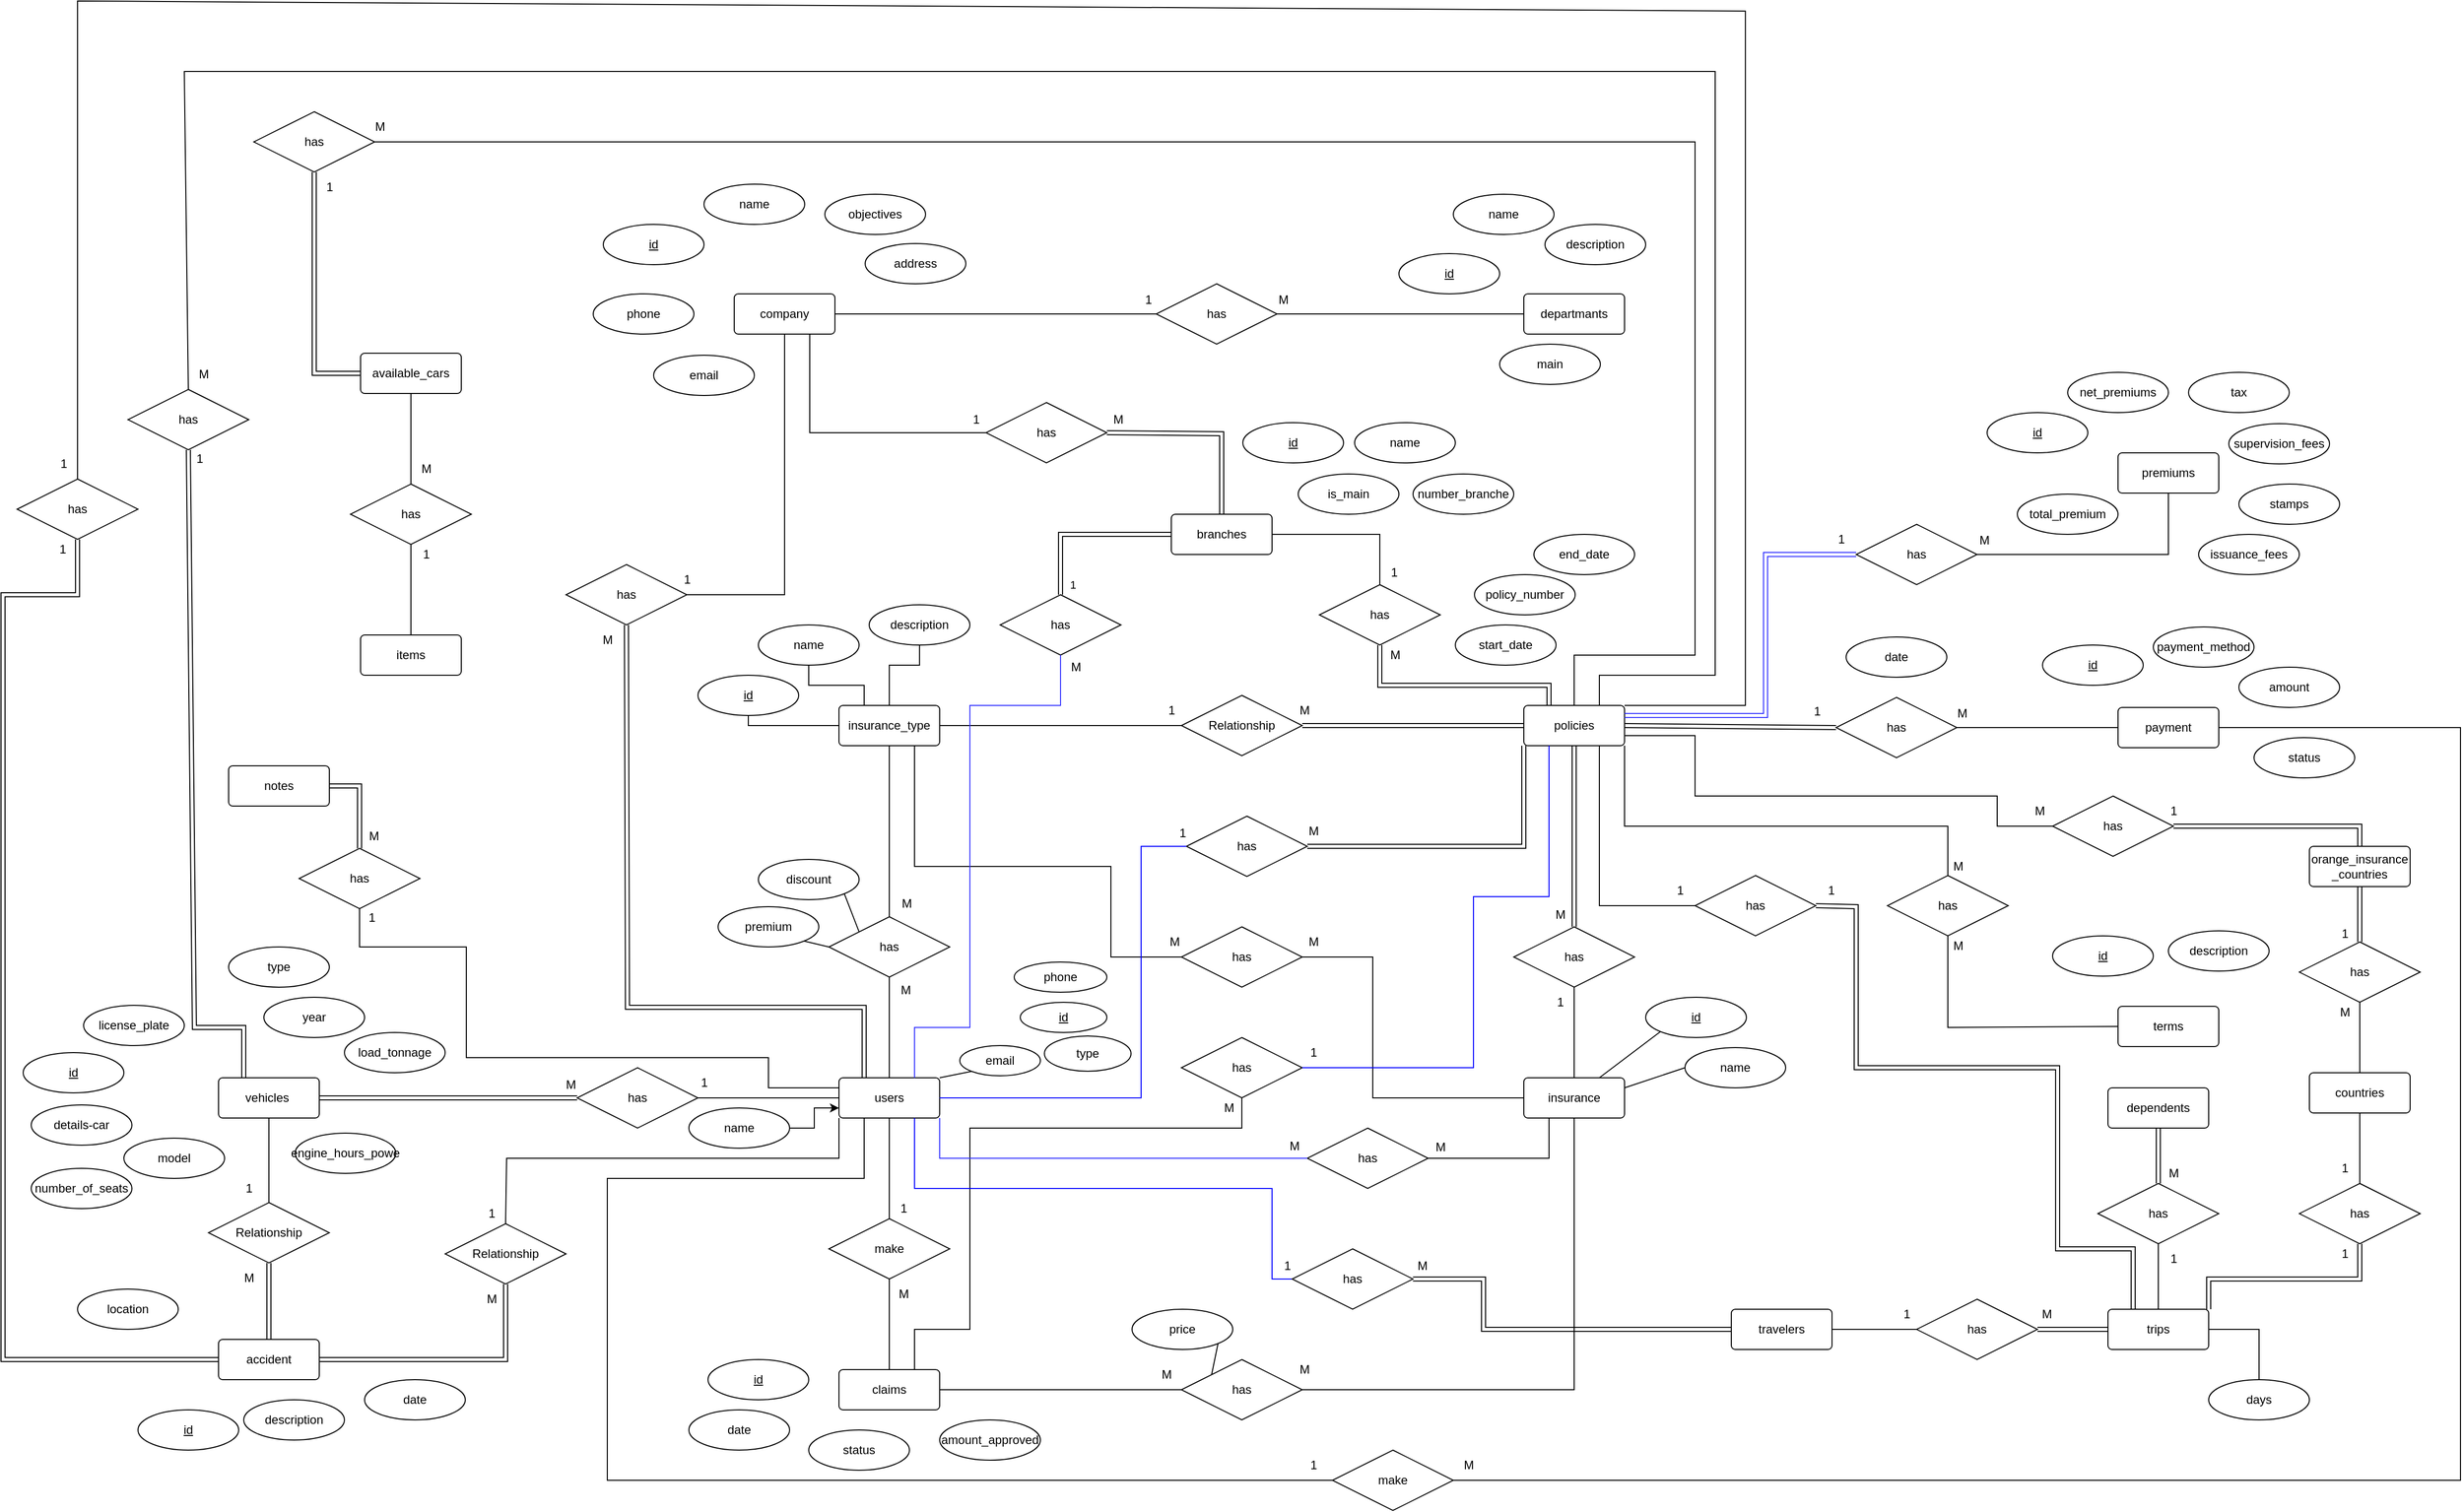 <mxfile version="20.8.16" type="device"><diagram name="Page-1" id="-vn22-t-NXHg9LsXmwTQ"><mxGraphModel dx="2351" dy="2913" grid="1" gridSize="10" guides="1" tooltips="1" connect="1" arrows="1" fold="1" page="1" pageScale="1" pageWidth="850" pageHeight="1100" math="0" shadow="0"><root><mxCell id="0"/><mxCell id="1" parent="0"/><mxCell id="8xcQz7KtcNMc6GDS3KKT-1" value="insurance_type" style="rounded=1;arcSize=10;whiteSpace=wrap;html=1;align=center;" parent="1" vertex="1"><mxGeometry y="-710" width="100" height="40" as="geometry"/></mxCell><mxCell id="8xcQz7KtcNMc6GDS3KKT-2" value="name" style="ellipse;whiteSpace=wrap;html=1;align=center;" parent="1" vertex="1"><mxGeometry x="-80" y="-790" width="100" height="40" as="geometry"/></mxCell><mxCell id="8xcQz7KtcNMc6GDS3KKT-3" value="id" style="ellipse;whiteSpace=wrap;html=1;align=center;fontStyle=4;" parent="1" vertex="1"><mxGeometry x="-140" y="-740" width="100" height="40" as="geometry"/></mxCell><mxCell id="8xcQz7KtcNMc6GDS3KKT-4" value="departmants" style="rounded=1;arcSize=10;whiteSpace=wrap;html=1;align=center;" parent="1" vertex="1"><mxGeometry x="680" y="-1119" width="100" height="40" as="geometry"/></mxCell><mxCell id="8xcQz7KtcNMc6GDS3KKT-5" value="id" style="ellipse;whiteSpace=wrap;html=1;align=center;fontStyle=4;" parent="1" vertex="1"><mxGeometry x="556" y="-1159" width="100" height="40" as="geometry"/></mxCell><mxCell id="8xcQz7KtcNMc6GDS3KKT-7" value="name" style="ellipse;whiteSpace=wrap;html=1;align=center;" parent="1" vertex="1"><mxGeometry x="610" y="-1218" width="100" height="40" as="geometry"/></mxCell><mxCell id="8xcQz7KtcNMc6GDS3KKT-20" value="start_date" style="ellipse;whiteSpace=wrap;html=1;align=center;" parent="1" vertex="1"><mxGeometry x="612" y="-790" width="100" height="40" as="geometry"/></mxCell><mxCell id="8xcQz7KtcNMc6GDS3KKT-23" value="company" style="rounded=1;arcSize=10;whiteSpace=wrap;html=1;align=center;" parent="1" vertex="1"><mxGeometry x="-104" y="-1119" width="100" height="40" as="geometry"/></mxCell><mxCell id="8xcQz7KtcNMc6GDS3KKT-24" value="policies" style="rounded=1;arcSize=10;whiteSpace=wrap;html=1;align=center;" parent="1" vertex="1"><mxGeometry x="680" y="-710" width="100" height="40" as="geometry"/></mxCell><mxCell id="8xcQz7KtcNMc6GDS3KKT-25" value="users" style="rounded=1;arcSize=10;whiteSpace=wrap;html=1;align=center;" parent="1" vertex="1"><mxGeometry y="-340" width="100" height="40" as="geometry"/></mxCell><mxCell id="8xcQz7KtcNMc6GDS3KKT-26" value="vehicles&amp;nbsp;" style="rounded=1;arcSize=10;whiteSpace=wrap;html=1;align=center;" parent="1" vertex="1"><mxGeometry x="-616" y="-340" width="100" height="40" as="geometry"/></mxCell><mxCell id="8xcQz7KtcNMc6GDS3KKT-27" value="details-car" style="ellipse;whiteSpace=wrap;html=1;align=center;" parent="1" vertex="1"><mxGeometry x="-802" y="-313" width="100" height="40" as="geometry"/></mxCell><mxCell id="8xcQz7KtcNMc6GDS3KKT-29" value="has" style="shape=rhombus;perimeter=rhombusPerimeter;whiteSpace=wrap;html=1;align=center;" parent="1" vertex="1"><mxGeometry x="-260" y="-350" width="120" height="60" as="geometry"/></mxCell><mxCell id="8xcQz7KtcNMc6GDS3KKT-35" value="accident" style="rounded=1;arcSize=10;whiteSpace=wrap;html=1;align=center;" parent="1" vertex="1"><mxGeometry x="-616" y="-80" width="100" height="40" as="geometry"/></mxCell><mxCell id="8xcQz7KtcNMc6GDS3KKT-43" value="id" style="ellipse;whiteSpace=wrap;html=1;align=center;fontStyle=4;" parent="1" vertex="1"><mxGeometry x="-234" y="-1188" width="100" height="40" as="geometry"/></mxCell><mxCell id="8xcQz7KtcNMc6GDS3KKT-44" value="name" style="ellipse;whiteSpace=wrap;html=1;align=center;" parent="1" vertex="1"><mxGeometry x="-134" y="-1228" width="100" height="40" as="geometry"/></mxCell><mxCell id="8xcQz7KtcNMc6GDS3KKT-46" value="objectives" style="ellipse;whiteSpace=wrap;html=1;align=center;" parent="1" vertex="1"><mxGeometry x="-14" y="-1218" width="100" height="40" as="geometry"/></mxCell><mxCell id="8xcQz7KtcNMc6GDS3KKT-47" value="has" style="shape=rhombus;perimeter=rhombusPerimeter;whiteSpace=wrap;html=1;align=center;" parent="1" vertex="1"><mxGeometry x="315" y="-1129" width="120" height="60" as="geometry"/></mxCell><mxCell id="8xcQz7KtcNMc6GDS3KKT-50" value="Relationship" style="shape=rhombus;perimeter=rhombusPerimeter;whiteSpace=wrap;html=1;align=center;" parent="1" vertex="1"><mxGeometry x="340" y="-720" width="120" height="60" as="geometry"/></mxCell><mxCell id="8xcQz7KtcNMc6GDS3KKT-54" value="end_date" style="ellipse;whiteSpace=wrap;html=1;align=center;" parent="1" vertex="1"><mxGeometry x="690" y="-880" width="100" height="40" as="geometry"/></mxCell><mxCell id="8xcQz7KtcNMc6GDS3KKT-56" value="id" style="ellipse;whiteSpace=wrap;html=1;align=center;fontStyle=4;" parent="1" vertex="1"><mxGeometry x="-130" y="-60" width="100" height="40" as="geometry"/></mxCell><mxCell id="8xcQz7KtcNMc6GDS3KKT-57" value="has" style="shape=rhombus;perimeter=rhombusPerimeter;whiteSpace=wrap;html=1;align=center;" parent="1" vertex="1"><mxGeometry x="-10" y="-500" width="120" height="60" as="geometry"/></mxCell><mxCell id="8xcQz7KtcNMc6GDS3KKT-60" value="date" style="ellipse;whiteSpace=wrap;html=1;align=center;" parent="1" vertex="1"><mxGeometry x="-471" y="-40" width="100" height="40" as="geometry"/></mxCell><mxCell id="8xcQz7KtcNMc6GDS3KKT-61" value="location" style="ellipse;whiteSpace=wrap;html=1;align=center;" parent="1" vertex="1"><mxGeometry x="-756" y="-130" width="100" height="40" as="geometry"/></mxCell><mxCell id="8xcQz7KtcNMc6GDS3KKT-62" value="id" style="ellipse;whiteSpace=wrap;html=1;align=center;fontStyle=4;" parent="1" vertex="1"><mxGeometry x="-810" y="-365" width="100" height="40" as="geometry"/></mxCell><mxCell id="8xcQz7KtcNMc6GDS3KKT-65" value="payment" style="rounded=1;arcSize=10;whiteSpace=wrap;html=1;align=center;" parent="1" vertex="1"><mxGeometry x="1270" y="-708" width="100" height="40" as="geometry"/></mxCell><mxCell id="8xcQz7KtcNMc6GDS3KKT-67" value="id" style="ellipse;whiteSpace=wrap;html=1;align=center;fontStyle=4;" parent="1" vertex="1"><mxGeometry x="1195" y="-770" width="100" height="40" as="geometry"/></mxCell><mxCell id="8xcQz7KtcNMc6GDS3KKT-68" value="payment_method" style="ellipse;whiteSpace=wrap;html=1;align=center;" parent="1" vertex="1"><mxGeometry x="1305" y="-788" width="100" height="40" as="geometry"/></mxCell><mxCell id="8xcQz7KtcNMc6GDS3KKT-69" value="amount" style="ellipse;whiteSpace=wrap;html=1;align=center;" parent="1" vertex="1"><mxGeometry x="1390" y="-748" width="100" height="40" as="geometry"/></mxCell><mxCell id="8xcQz7KtcNMc6GDS3KKT-76" value="name" style="ellipse;whiteSpace=wrap;html=1;align=center;" parent="1" vertex="1"><mxGeometry x="840" y="-370" width="100" height="40" as="geometry"/></mxCell><mxCell id="8xcQz7KtcNMc6GDS3KKT-82" value="id" style="ellipse;whiteSpace=wrap;html=1;align=center;fontStyle=4;" parent="1" vertex="1"><mxGeometry x="801" y="-420" width="100" height="40" as="geometry"/></mxCell><mxCell id="8xcQz7KtcNMc6GDS3KKT-93" value="" style="endArrow=none;html=1;rounded=0;exitX=1;exitY=0.5;exitDx=0;exitDy=0;entryX=0;entryY=0.5;entryDx=0;entryDy=0;" parent="1" source="8xcQz7KtcNMc6GDS3KKT-23" target="8xcQz7KtcNMc6GDS3KKT-47" edge="1"><mxGeometry relative="1" as="geometry"><mxPoint x="160" y="-1008" as="sourcePoint"/><mxPoint x="320" y="-1008" as="targetPoint"/></mxGeometry></mxCell><mxCell id="8xcQz7KtcNMc6GDS3KKT-94" value="" style="endArrow=none;html=1;rounded=0;exitX=1;exitY=0.5;exitDx=0;exitDy=0;entryX=0;entryY=0.5;entryDx=0;entryDy=0;" parent="1" source="8xcQz7KtcNMc6GDS3KKT-47" target="8xcQz7KtcNMc6GDS3KKT-4" edge="1"><mxGeometry relative="1" as="geometry"><mxPoint x="110" y="-1089" as="sourcePoint"/><mxPoint x="325" y="-1089" as="targetPoint"/></mxGeometry></mxCell><mxCell id="8xcQz7KtcNMc6GDS3KKT-95" value="1" style="text;html=1;align=center;verticalAlign=middle;resizable=0;points=[];autosize=1;strokeColor=none;fillColor=none;" parent="1" vertex="1"><mxGeometry x="292" y="-1128" width="30" height="30" as="geometry"/></mxCell><mxCell id="8xcQz7KtcNMc6GDS3KKT-96" value="M" style="text;html=1;align=center;verticalAlign=middle;resizable=0;points=[];autosize=1;strokeColor=none;fillColor=none;" parent="1" vertex="1"><mxGeometry x="426" y="-1128" width="30" height="30" as="geometry"/></mxCell><mxCell id="8xcQz7KtcNMc6GDS3KKT-97" value="address" style="ellipse;whiteSpace=wrap;html=1;align=center;" parent="1" vertex="1"><mxGeometry x="26" y="-1169" width="100" height="40" as="geometry"/></mxCell><mxCell id="8xcQz7KtcNMc6GDS3KKT-98" value="description" style="ellipse;whiteSpace=wrap;html=1;align=center;" parent="1" vertex="1"><mxGeometry x="701" y="-1188" width="100" height="40" as="geometry"/></mxCell><mxCell id="8xcQz7KtcNMc6GDS3KKT-99" value="has" style="shape=rhombus;perimeter=rhombusPerimeter;whiteSpace=wrap;html=1;align=center;" parent="1" vertex="1"><mxGeometry x="340" y="-490" width="120" height="60" as="geometry"/></mxCell><mxCell id="8xcQz7KtcNMc6GDS3KKT-101" value="insurance" style="rounded=1;arcSize=10;whiteSpace=wrap;html=1;align=center;" parent="1" vertex="1"><mxGeometry x="680" y="-340" width="100" height="40" as="geometry"/></mxCell><mxCell id="8xcQz7KtcNMc6GDS3KKT-103" value="" style="endArrow=none;html=1;rounded=0;entryX=0;entryY=0.5;entryDx=0;entryDy=0;exitX=1;exitY=0.5;exitDx=0;exitDy=0;" parent="1" source="8xcQz7KtcNMc6GDS3KKT-99" target="8xcQz7KtcNMc6GDS3KKT-101" edge="1"><mxGeometry relative="1" as="geometry"><mxPoint x="90" y="-550" as="sourcePoint"/><mxPoint x="250" y="-550" as="targetPoint"/><Array as="points"><mxPoint x="530" y="-460"/><mxPoint x="530" y="-320"/></Array></mxGeometry></mxCell><mxCell id="8xcQz7KtcNMc6GDS3KKT-105" value="" style="endArrow=none;html=1;rounded=0;exitX=0.75;exitY=1;exitDx=0;exitDy=0;entryX=0;entryY=0.5;entryDx=0;entryDy=0;" parent="1" source="8xcQz7KtcNMc6GDS3KKT-1" target="8xcQz7KtcNMc6GDS3KKT-99" edge="1"><mxGeometry relative="1" as="geometry"><mxPoint x="10" y="-550" as="sourcePoint"/><mxPoint x="170" y="-550" as="targetPoint"/><Array as="points"><mxPoint x="75" y="-550"/><mxPoint x="270" y="-550"/><mxPoint x="270" y="-460"/></Array></mxGeometry></mxCell><mxCell id="8xcQz7KtcNMc6GDS3KKT-106" value="M" style="text;html=1;align=center;verticalAlign=middle;resizable=0;points=[];autosize=1;strokeColor=none;fillColor=none;" parent="1" vertex="1"><mxGeometry x="318" y="-490" width="30" height="30" as="geometry"/></mxCell><mxCell id="8xcQz7KtcNMc6GDS3KKT-107" value="M" style="text;html=1;align=center;verticalAlign=middle;resizable=0;points=[];autosize=1;strokeColor=none;fillColor=none;" parent="1" vertex="1"><mxGeometry x="456" y="-490" width="30" height="30" as="geometry"/></mxCell><mxCell id="8xcQz7KtcNMc6GDS3KKT-111" value="claims" style="rounded=1;arcSize=10;whiteSpace=wrap;html=1;align=center;" parent="1" vertex="1"><mxGeometry y="-50" width="100" height="40" as="geometry"/></mxCell><mxCell id="8xcQz7KtcNMc6GDS3KKT-112" value="make" style="shape=rhombus;perimeter=rhombusPerimeter;whiteSpace=wrap;html=1;align=center;" parent="1" vertex="1"><mxGeometry x="-10" y="-200" width="120" height="60" as="geometry"/></mxCell><mxCell id="8xcQz7KtcNMc6GDS3KKT-113" value="has" style="shape=rhombus;perimeter=rhombusPerimeter;whiteSpace=wrap;html=1;align=center;" parent="1" vertex="1"><mxGeometry x="340" y="-60" width="120" height="60" as="geometry"/></mxCell><mxCell id="8xcQz7KtcNMc6GDS3KKT-114" value="" style="endArrow=none;html=1;rounded=0;exitX=0.5;exitY=1;exitDx=0;exitDy=0;entryX=0.5;entryY=0;entryDx=0;entryDy=0;" parent="1" source="8xcQz7KtcNMc6GDS3KKT-25" target="8xcQz7KtcNMc6GDS3KKT-112" edge="1"><mxGeometry relative="1" as="geometry"><mxPoint x="110" y="-310" as="sourcePoint"/><mxPoint x="270" y="-310" as="targetPoint"/></mxGeometry></mxCell><mxCell id="8xcQz7KtcNMc6GDS3KKT-115" value="" style="endArrow=none;html=1;rounded=0;exitX=0.5;exitY=1;exitDx=0;exitDy=0;entryX=0.5;entryY=0;entryDx=0;entryDy=0;" parent="1" source="8xcQz7KtcNMc6GDS3KKT-112" target="8xcQz7KtcNMc6GDS3KKT-111" edge="1"><mxGeometry relative="1" as="geometry"><mxPoint x="110" y="-310" as="sourcePoint"/><mxPoint x="270" y="-310" as="targetPoint"/></mxGeometry></mxCell><mxCell id="8xcQz7KtcNMc6GDS3KKT-116" value="M" style="text;html=1;align=center;verticalAlign=middle;resizable=0;points=[];autosize=1;strokeColor=none;fillColor=none;" parent="1" vertex="1"><mxGeometry x="49" y="-140" width="30" height="30" as="geometry"/></mxCell><mxCell id="8xcQz7KtcNMc6GDS3KKT-117" value="1" style="text;html=1;align=center;verticalAlign=middle;resizable=0;points=[];autosize=1;strokeColor=none;fillColor=none;" parent="1" vertex="1"><mxGeometry x="49" y="-225" width="30" height="30" as="geometry"/></mxCell><mxCell id="8xcQz7KtcNMc6GDS3KKT-118" value="" style="endArrow=none;html=1;rounded=0;entryX=0;entryY=0.5;entryDx=0;entryDy=0;exitX=1;exitY=0.5;exitDx=0;exitDy=0;" parent="1" source="8xcQz7KtcNMc6GDS3KKT-111" target="8xcQz7KtcNMc6GDS3KKT-113" edge="1"><mxGeometry relative="1" as="geometry"><mxPoint x="80" y="-250" as="sourcePoint"/><mxPoint x="240" y="-250" as="targetPoint"/><Array as="points"><mxPoint x="200" y="-30"/><mxPoint x="210" y="-30"/></Array></mxGeometry></mxCell><mxCell id="8xcQz7KtcNMc6GDS3KKT-119" value="M" style="text;html=1;align=center;verticalAlign=middle;resizable=0;points=[];autosize=1;strokeColor=none;fillColor=none;" parent="1" vertex="1"><mxGeometry x="310" y="-60" width="30" height="30" as="geometry"/></mxCell><mxCell id="8xcQz7KtcNMc6GDS3KKT-120" value="" style="endArrow=none;html=1;rounded=0;entryX=0.5;entryY=1;entryDx=0;entryDy=0;exitX=1;exitY=0.5;exitDx=0;exitDy=0;" parent="1" source="8xcQz7KtcNMc6GDS3KKT-113" target="8xcQz7KtcNMc6GDS3KKT-101" edge="1"><mxGeometry relative="1" as="geometry"><mxPoint x="-40" y="-250" as="sourcePoint"/><mxPoint x="120" y="-250" as="targetPoint"/><Array as="points"><mxPoint x="730" y="-30"/></Array></mxGeometry></mxCell><mxCell id="8xcQz7KtcNMc6GDS3KKT-121" value="M" style="text;html=1;align=center;verticalAlign=middle;resizable=0;points=[];autosize=1;strokeColor=none;fillColor=none;" parent="1" vertex="1"><mxGeometry x="447" y="-65" width="30" height="30" as="geometry"/></mxCell><mxCell id="8xcQz7KtcNMc6GDS3KKT-122" value="price" style="ellipse;whiteSpace=wrap;html=1;align=center;" parent="1" vertex="1"><mxGeometry x="291" y="-110" width="100" height="40" as="geometry"/></mxCell><mxCell id="8xcQz7KtcNMc6GDS3KKT-123" value="has" style="shape=rhombus;perimeter=rhombusPerimeter;whiteSpace=wrap;html=1;align=center;" parent="1" vertex="1"><mxGeometry x="670" y="-490" width="120" height="60" as="geometry"/></mxCell><mxCell id="8xcQz7KtcNMc6GDS3KKT-126" value="" style="endArrow=none;html=1;rounded=0;entryX=0.5;entryY=0;entryDx=0;entryDy=0;exitX=0.5;exitY=1;exitDx=0;exitDy=0;" parent="1" source="8xcQz7KtcNMc6GDS3KKT-123" target="8xcQz7KtcNMc6GDS3KKT-101" edge="1"><mxGeometry relative="1" as="geometry"><mxPoint x="20" y="-310" as="sourcePoint"/><mxPoint x="180" y="-310" as="targetPoint"/></mxGeometry></mxCell><mxCell id="8xcQz7KtcNMc6GDS3KKT-127" value="" style="shape=link;html=1;rounded=0;exitX=0.5;exitY=1;exitDx=0;exitDy=0;entryX=0.5;entryY=0;entryDx=0;entryDy=0;" parent="1" source="8xcQz7KtcNMc6GDS3KKT-24" target="8xcQz7KtcNMc6GDS3KKT-123" edge="1"><mxGeometry relative="1" as="geometry"><mxPoint x="20" y="-310" as="sourcePoint"/><mxPoint x="180" y="-310" as="targetPoint"/></mxGeometry></mxCell><mxCell id="8xcQz7KtcNMc6GDS3KKT-128" value="" style="resizable=0;html=1;align=right;verticalAlign=bottom;" parent="8xcQz7KtcNMc6GDS3KKT-127" connectable="0" vertex="1"><mxGeometry x="1" relative="1" as="geometry"/></mxCell><mxCell id="8xcQz7KtcNMc6GDS3KKT-129" value="M" style="text;html=1;align=center;verticalAlign=middle;resizable=0;points=[];autosize=1;strokeColor=none;fillColor=none;" parent="1" vertex="1"><mxGeometry x="701" y="-517" width="30" height="30" as="geometry"/></mxCell><mxCell id="8xcQz7KtcNMc6GDS3KKT-130" value="1" style="text;html=1;align=center;verticalAlign=middle;resizable=0;points=[];autosize=1;strokeColor=none;fillColor=none;" parent="1" vertex="1"><mxGeometry x="701" y="-430" width="30" height="30" as="geometry"/></mxCell><mxCell id="8xcQz7KtcNMc6GDS3KKT-131" value="has" style="shape=rhombus;perimeter=rhombusPerimeter;whiteSpace=wrap;html=1;align=center;" parent="1" vertex="1"><mxGeometry x="990" y="-718" width="120" height="60" as="geometry"/></mxCell><mxCell id="8xcQz7KtcNMc6GDS3KKT-132" value="discount" style="ellipse;whiteSpace=wrap;html=1;align=center;" parent="1" vertex="1"><mxGeometry x="-80" y="-557" width="100" height="40" as="geometry"/></mxCell><mxCell id="8xcQz7KtcNMc6GDS3KKT-133" value="premium" style="ellipse;whiteSpace=wrap;html=1;align=center;" parent="1" vertex="1"><mxGeometry x="-120" y="-510" width="100" height="40" as="geometry"/></mxCell><mxCell id="8xcQz7KtcNMc6GDS3KKT-134" value="description" style="ellipse;whiteSpace=wrap;html=1;align=center;" parent="1" vertex="1"><mxGeometry x="30" y="-810" width="100" height="40" as="geometry"/></mxCell><mxCell id="8xcQz7KtcNMc6GDS3KKT-135" value="" style="endArrow=none;html=1;rounded=0;exitX=0.5;exitY=0;exitDx=0;exitDy=0;entryX=0.5;entryY=1;entryDx=0;entryDy=0;" parent="1" source="8xcQz7KtcNMc6GDS3KKT-25" target="8xcQz7KtcNMc6GDS3KKT-57" edge="1"><mxGeometry relative="1" as="geometry"><mxPoint x="310" y="-650" as="sourcePoint"/><mxPoint x="470" y="-650" as="targetPoint"/></mxGeometry></mxCell><mxCell id="8xcQz7KtcNMc6GDS3KKT-136" value="" style="endArrow=none;html=1;rounded=0;exitX=0.5;exitY=1;exitDx=0;exitDy=0;entryX=0.5;entryY=0;entryDx=0;entryDy=0;" parent="1" source="8xcQz7KtcNMc6GDS3KKT-1" target="8xcQz7KtcNMc6GDS3KKT-57" edge="1"><mxGeometry relative="1" as="geometry"><mxPoint x="310" y="-650" as="sourcePoint"/><mxPoint x="470" y="-650" as="targetPoint"/></mxGeometry></mxCell><mxCell id="8xcQz7KtcNMc6GDS3KKT-137" value="M" style="text;html=1;align=center;verticalAlign=middle;resizable=0;points=[];autosize=1;strokeColor=none;fillColor=none;" parent="1" vertex="1"><mxGeometry x="52" y="-528" width="30" height="30" as="geometry"/></mxCell><mxCell id="8xcQz7KtcNMc6GDS3KKT-138" value="M" style="text;html=1;align=center;verticalAlign=middle;resizable=0;points=[];autosize=1;strokeColor=none;fillColor=none;" parent="1" vertex="1"><mxGeometry x="51" y="-442" width="30" height="30" as="geometry"/></mxCell><mxCell id="8xcQz7KtcNMc6GDS3KKT-139" value="" style="endArrow=none;html=1;rounded=0;exitX=1;exitY=0.5;exitDx=0;exitDy=0;entryX=0;entryY=0.5;entryDx=0;entryDy=0;" parent="1" source="8xcQz7KtcNMc6GDS3KKT-1" target="8xcQz7KtcNMc6GDS3KKT-50" edge="1"><mxGeometry relative="1" as="geometry"><mxPoint x="330" y="-620" as="sourcePoint"/><mxPoint x="490" y="-620" as="targetPoint"/></mxGeometry></mxCell><mxCell id="8xcQz7KtcNMc6GDS3KKT-141" value="1" style="text;html=1;align=center;verticalAlign=middle;resizable=0;points=[];autosize=1;strokeColor=none;fillColor=none;" parent="1" vertex="1"><mxGeometry x="315" y="-720" width="30" height="30" as="geometry"/></mxCell><mxCell id="8xcQz7KtcNMc6GDS3KKT-142" value="M" style="text;html=1;align=center;verticalAlign=middle;resizable=0;points=[];autosize=1;strokeColor=none;fillColor=none;" parent="1" vertex="1"><mxGeometry x="447" y="-720" width="30" height="30" as="geometry"/></mxCell><mxCell id="8xcQz7KtcNMc6GDS3KKT-143" value="" style="shape=link;html=1;rounded=0;entryX=0;entryY=0.5;entryDx=0;entryDy=0;exitX=1;exitY=0.5;exitDx=0;exitDy=0;" parent="1" source="8xcQz7KtcNMc6GDS3KKT-50" target="8xcQz7KtcNMc6GDS3KKT-24" edge="1"><mxGeometry relative="1" as="geometry"><mxPoint x="330" y="-620" as="sourcePoint"/><mxPoint x="490" y="-620" as="targetPoint"/></mxGeometry></mxCell><mxCell id="8xcQz7KtcNMc6GDS3KKT-146" value="" style="endArrow=none;html=1;rounded=0;entryX=0;entryY=0.5;entryDx=0;entryDy=0;exitX=1;exitY=0.5;exitDx=0;exitDy=0;" parent="1" source="8xcQz7KtcNMc6GDS3KKT-131" target="8xcQz7KtcNMc6GDS3KKT-65" edge="1"><mxGeometry relative="1" as="geometry"><mxPoint x="580" y="-678" as="sourcePoint"/><mxPoint x="740" y="-678" as="targetPoint"/></mxGeometry></mxCell><mxCell id="8xcQz7KtcNMc6GDS3KKT-148" value="main" style="ellipse;whiteSpace=wrap;html=1;align=center;" parent="1" vertex="1"><mxGeometry x="656" y="-1069" width="100" height="40" as="geometry"/></mxCell><mxCell id="8xcQz7KtcNMc6GDS3KKT-149" value="" style="shape=link;html=1;rounded=0;exitX=1;exitY=0.5;exitDx=0;exitDy=0;entryX=0;entryY=0.5;entryDx=0;entryDy=0;" parent="1" source="8xcQz7KtcNMc6GDS3KKT-26" target="8xcQz7KtcNMc6GDS3KKT-29" edge="1"><mxGeometry relative="1" as="geometry"><mxPoint x="-170" y="-300" as="sourcePoint"/><mxPoint x="-10" y="-300" as="targetPoint"/></mxGeometry></mxCell><mxCell id="8xcQz7KtcNMc6GDS3KKT-150" value="M" style="resizable=0;html=1;align=right;verticalAlign=bottom;" parent="8xcQz7KtcNMc6GDS3KKT-149" connectable="0" vertex="1"><mxGeometry x="1" relative="1" as="geometry"><mxPoint x="-1" y="-5" as="offset"/></mxGeometry></mxCell><mxCell id="8xcQz7KtcNMc6GDS3KKT-151" value="" style="endArrow=none;html=1;rounded=0;entryX=0;entryY=0.5;entryDx=0;entryDy=0;exitX=1;exitY=0.5;exitDx=0;exitDy=0;" parent="1" source="8xcQz7KtcNMc6GDS3KKT-29" target="8xcQz7KtcNMc6GDS3KKT-25" edge="1"><mxGeometry relative="1" as="geometry"><mxPoint x="-170" y="-300" as="sourcePoint"/><mxPoint x="-10" y="-300" as="targetPoint"/></mxGeometry></mxCell><mxCell id="8xcQz7KtcNMc6GDS3KKT-152" value="1" style="text;html=1;align=center;verticalAlign=middle;resizable=0;points=[];autosize=1;strokeColor=none;fillColor=none;" parent="1" vertex="1"><mxGeometry x="-149" y="-350" width="30" height="30" as="geometry"/></mxCell><mxCell id="8xcQz7KtcNMc6GDS3KKT-153" value="terms" style="rounded=1;arcSize=10;whiteSpace=wrap;html=1;align=center;" parent="1" vertex="1"><mxGeometry x="1270" y="-411" width="100" height="40" as="geometry"/></mxCell><mxCell id="8xcQz7KtcNMc6GDS3KKT-154" style="edgeStyle=orthogonalEdgeStyle;rounded=0;orthogonalLoop=1;jettySize=auto;html=1;exitX=0.5;exitY=1;exitDx=0;exitDy=0;" parent="1" edge="1"><mxGeometry relative="1" as="geometry"><mxPoint x="840" y="-621" as="sourcePoint"/><mxPoint x="840" y="-621" as="targetPoint"/></mxGeometry></mxCell><mxCell id="8xcQz7KtcNMc6GDS3KKT-155" value="has" style="shape=rhombus;perimeter=rhombusPerimeter;whiteSpace=wrap;html=1;align=center;" parent="1" vertex="1"><mxGeometry x="1041" y="-541" width="120" height="60" as="geometry"/></mxCell><mxCell id="8xcQz7KtcNMc6GDS3KKT-159" value="" style="endArrow=none;html=1;rounded=0;entryX=1;entryY=1;entryDx=0;entryDy=0;exitX=0.5;exitY=0;exitDx=0;exitDy=0;" parent="1" source="8xcQz7KtcNMc6GDS3KKT-155" target="8xcQz7KtcNMc6GDS3KKT-24" edge="1"><mxGeometry relative="1" as="geometry"><mxPoint x="1120" y="-590" as="sourcePoint"/><mxPoint x="755" y="-671" as="targetPoint"/><Array as="points"><mxPoint x="1101" y="-590"/><mxPoint x="780" y="-590"/></Array></mxGeometry></mxCell><mxCell id="8xcQz7KtcNMc6GDS3KKT-160" value="" style="endArrow=none;html=1;rounded=0;entryX=0;entryY=0.5;entryDx=0;entryDy=0;exitX=0.5;exitY=1;exitDx=0;exitDy=0;" parent="1" source="8xcQz7KtcNMc6GDS3KKT-155" target="8xcQz7KtcNMc6GDS3KKT-153" edge="1"><mxGeometry relative="1" as="geometry"><mxPoint x="640" y="-501" as="sourcePoint"/><mxPoint x="800" y="-501" as="targetPoint"/><Array as="points"><mxPoint x="1101" y="-390"/></Array></mxGeometry></mxCell><mxCell id="8xcQz7KtcNMc6GDS3KKT-161" value="M" style="text;html=1;align=center;verticalAlign=middle;resizable=0;points=[];autosize=1;strokeColor=none;fillColor=none;" parent="1" vertex="1"><mxGeometry x="1096" y="-565" width="30" height="30" as="geometry"/></mxCell><mxCell id="8xcQz7KtcNMc6GDS3KKT-162" value="M" style="text;html=1;align=center;verticalAlign=middle;resizable=0;points=[];autosize=1;strokeColor=none;fillColor=none;" parent="1" vertex="1"><mxGeometry x="1096" y="-486" width="30" height="30" as="geometry"/></mxCell><mxCell id="8xcQz7KtcNMc6GDS3KKT-163" value="id" style="ellipse;whiteSpace=wrap;html=1;align=center;fontStyle=4;" parent="1" vertex="1"><mxGeometry x="1205" y="-481" width="100" height="40" as="geometry"/></mxCell><mxCell id="8xcQz7KtcNMc6GDS3KKT-164" value="description" style="ellipse;whiteSpace=wrap;html=1;align=center;" parent="1" vertex="1"><mxGeometry x="1320" y="-486" width="100" height="40" as="geometry"/></mxCell><mxCell id="8xcQz7KtcNMc6GDS3KKT-165" value="M" style="text;html=1;align=center;verticalAlign=middle;resizable=0;points=[];autosize=1;strokeColor=none;fillColor=none;" parent="1" vertex="1"><mxGeometry x="1100" y="-717" width="30" height="30" as="geometry"/></mxCell><mxCell id="8xcQz7KtcNMc6GDS3KKT-166" value="1" style="text;html=1;align=center;verticalAlign=middle;resizable=0;points=[];autosize=1;strokeColor=none;fillColor=none;" parent="1" vertex="1"><mxGeometry x="956" y="-719" width="30" height="30" as="geometry"/></mxCell><mxCell id="8xcQz7KtcNMc6GDS3KKT-167" value="status" style="ellipse;whiteSpace=wrap;html=1;align=center;" parent="1" vertex="1"><mxGeometry x="1405" y="-678" width="100" height="40" as="geometry"/></mxCell><mxCell id="8xcQz7KtcNMc6GDS3KKT-168" value="" style="shape=link;html=1;rounded=0;entryX=0;entryY=0.5;entryDx=0;entryDy=0;exitX=1;exitY=0.5;exitDx=0;exitDy=0;" parent="1" source="8xcQz7KtcNMc6GDS3KKT-24" target="8xcQz7KtcNMc6GDS3KKT-131" edge="1"><mxGeometry relative="1" as="geometry"><mxPoint x="660" y="-640" as="sourcePoint"/><mxPoint x="820" y="-640" as="targetPoint"/></mxGeometry></mxCell><mxCell id="8xcQz7KtcNMc6GDS3KKT-170" value="date" style="ellipse;whiteSpace=wrap;html=1;align=center;" parent="1" vertex="1"><mxGeometry x="1000" y="-778" width="100" height="40" as="geometry"/></mxCell><mxCell id="8xcQz7KtcNMc6GDS3KKT-172" value="type" style="ellipse;whiteSpace=wrap;html=1;align=center;" parent="1" vertex="1"><mxGeometry x="204" y="-381.5" width="86" height="35" as="geometry"/></mxCell><mxCell id="8xcQz7KtcNMc6GDS3KKT-178" value="date" style="ellipse;whiteSpace=wrap;html=1;align=center;" parent="1" vertex="1"><mxGeometry x="-149" y="-10" width="100" height="40" as="geometry"/></mxCell><mxCell id="8xcQz7KtcNMc6GDS3KKT-179" value="phone" style="ellipse;whiteSpace=wrap;html=1;align=center;" parent="1" vertex="1"><mxGeometry x="-244" y="-1119" width="100" height="40" as="geometry"/></mxCell><mxCell id="8xcQz7KtcNMc6GDS3KKT-180" value="email" style="ellipse;whiteSpace=wrap;html=1;align=center;" parent="1" vertex="1"><mxGeometry x="-184" y="-1058" width="100" height="40" as="geometry"/></mxCell><mxCell id="8xcQz7KtcNMc6GDS3KKT-181" value="has" style="shape=rhombus;perimeter=rhombusPerimeter;whiteSpace=wrap;html=1;align=center;" parent="1" vertex="1"><mxGeometry x="-271" y="-850" width="120" height="60" as="geometry"/></mxCell><mxCell id="8xcQz7KtcNMc6GDS3KKT-182" value="" style="endArrow=none;html=1;rounded=0;exitX=0.5;exitY=1;exitDx=0;exitDy=0;entryX=1;entryY=0.5;entryDx=0;entryDy=0;" parent="1" source="8xcQz7KtcNMc6GDS3KKT-23" target="8xcQz7KtcNMc6GDS3KKT-181" edge="1"><mxGeometry relative="1" as="geometry"><mxPoint x="46" y="-860" as="sourcePoint"/><mxPoint x="206" y="-860" as="targetPoint"/><Array as="points"><mxPoint x="-54" y="-820"/></Array></mxGeometry></mxCell><mxCell id="8xcQz7KtcNMc6GDS3KKT-183" value="" style="shape=link;html=1;rounded=0;exitX=0.25;exitY=0;exitDx=0;exitDy=0;entryX=0.5;entryY=1;entryDx=0;entryDy=0;" parent="1" source="8xcQz7KtcNMc6GDS3KKT-25" target="8xcQz7KtcNMc6GDS3KKT-181" edge="1"><mxGeometry relative="1" as="geometry"><mxPoint x="150" y="-680" as="sourcePoint"/><mxPoint x="310" y="-680" as="targetPoint"/><Array as="points"><mxPoint x="25" y="-410"/><mxPoint x="-100" y="-410"/><mxPoint x="-210" y="-410"/></Array></mxGeometry></mxCell><mxCell id="8xcQz7KtcNMc6GDS3KKT-185" value="1" style="text;html=1;align=center;verticalAlign=middle;resizable=0;points=[];autosize=1;strokeColor=none;fillColor=none;" parent="1" vertex="1"><mxGeometry x="-166" y="-850" width="30" height="30" as="geometry"/></mxCell><mxCell id="8xcQz7KtcNMc6GDS3KKT-186" value="M" style="text;html=1;align=center;verticalAlign=middle;resizable=0;points=[];autosize=1;strokeColor=none;fillColor=none;" parent="1" vertex="1"><mxGeometry x="-245" y="-790" width="30" height="30" as="geometry"/></mxCell><mxCell id="8xcQz7KtcNMc6GDS3KKT-187" value="" style="endArrow=none;html=1;rounded=0;exitX=0.5;exitY=1;exitDx=0;exitDy=0;entryX=0.25;entryY=0;entryDx=0;entryDy=0;" parent="1" source="8xcQz7KtcNMc6GDS3KKT-2" target="8xcQz7KtcNMc6GDS3KKT-1" edge="1"><mxGeometry relative="1" as="geometry"><mxPoint x="60" y="-630" as="sourcePoint"/><mxPoint x="220" y="-630" as="targetPoint"/><Array as="points"><mxPoint x="-30" y="-730"/><mxPoint x="25" y="-730"/></Array></mxGeometry></mxCell><mxCell id="8xcQz7KtcNMc6GDS3KKT-188" value="" style="endArrow=none;html=1;rounded=0;exitX=0.5;exitY=1;exitDx=0;exitDy=0;entryX=0;entryY=0.5;entryDx=0;entryDy=0;" parent="1" source="8xcQz7KtcNMc6GDS3KKT-3" target="8xcQz7KtcNMc6GDS3KKT-1" edge="1"><mxGeometry relative="1" as="geometry"><mxPoint x="60" y="-630" as="sourcePoint"/><mxPoint x="220" y="-630" as="targetPoint"/><Array as="points"><mxPoint x="-90" y="-690"/></Array></mxGeometry></mxCell><mxCell id="8xcQz7KtcNMc6GDS3KKT-189" value="" style="endArrow=none;html=1;rounded=0;exitX=0.5;exitY=1;exitDx=0;exitDy=0;entryX=0.5;entryY=0;entryDx=0;entryDy=0;" parent="1" source="8xcQz7KtcNMc6GDS3KKT-134" target="8xcQz7KtcNMc6GDS3KKT-1" edge="1"><mxGeometry relative="1" as="geometry"><mxPoint x="60" y="-630" as="sourcePoint"/><mxPoint x="220" y="-630" as="targetPoint"/><Array as="points"><mxPoint x="80" y="-750"/><mxPoint x="50" y="-750"/></Array></mxGeometry></mxCell><mxCell id="8xcQz7KtcNMc6GDS3KKT-190" value="travelers" style="rounded=1;arcSize=10;whiteSpace=wrap;html=1;align=center;" parent="1" vertex="1"><mxGeometry x="886" y="-110" width="100" height="40" as="geometry"/></mxCell><mxCell id="8xcQz7KtcNMc6GDS3KKT-202" value="has" style="shape=rhombus;perimeter=rhombusPerimeter;whiteSpace=wrap;html=1;align=center;" parent="1" vertex="1"><mxGeometry x="340" y="-380" width="120" height="60" as="geometry"/></mxCell><mxCell id="8xcQz7KtcNMc6GDS3KKT-203" value="" style="endArrow=none;html=1;rounded=0;exitX=0.5;exitY=1;exitDx=0;exitDy=0;entryX=0.75;entryY=0;entryDx=0;entryDy=0;" parent="1" source="8xcQz7KtcNMc6GDS3KKT-202" target="8xcQz7KtcNMc6GDS3KKT-111" edge="1"><mxGeometry relative="1" as="geometry"><mxPoint x="500" y="-380" as="sourcePoint"/><mxPoint x="660" y="-380" as="targetPoint"/><Array as="points"><mxPoint x="400" y="-290"/><mxPoint x="130" y="-290"/><mxPoint x="130" y="-90"/><mxPoint x="75" y="-90"/></Array></mxGeometry></mxCell><mxCell id="8xcQz7KtcNMc6GDS3KKT-205" value="" style="endArrow=none;html=1;rounded=0;entryX=0.25;entryY=1;entryDx=0;entryDy=0;exitX=1;exitY=0.5;exitDx=0;exitDy=0;strokeColor=#0000FF;" parent="1" source="8xcQz7KtcNMc6GDS3KKT-202" target="8xcQz7KtcNMc6GDS3KKT-24" edge="1"><mxGeometry relative="1" as="geometry"><mxPoint x="480" y="-310" as="sourcePoint"/><mxPoint x="660" y="-380" as="targetPoint"/><Array as="points"><mxPoint x="630" y="-350"/><mxPoint x="630" y="-520"/><mxPoint x="705" y="-520"/></Array></mxGeometry></mxCell><mxCell id="8xcQz7KtcNMc6GDS3KKT-206" value="M" style="text;html=1;align=center;verticalAlign=middle;resizable=0;points=[];autosize=1;strokeColor=none;fillColor=none;" parent="1" vertex="1"><mxGeometry x="372" y="-325" width="30" height="30" as="geometry"/></mxCell><mxCell id="8xcQz7KtcNMc6GDS3KKT-207" value="1" style="text;html=1;align=center;verticalAlign=middle;resizable=0;points=[];autosize=1;strokeColor=none;fillColor=none;" parent="1" vertex="1"><mxGeometry x="456" y="-380" width="30" height="30" as="geometry"/></mxCell><mxCell id="8xcQz7KtcNMc6GDS3KKT-208" value="make" style="shape=rhombus;perimeter=rhombusPerimeter;whiteSpace=wrap;html=1;align=center;" parent="1" vertex="1"><mxGeometry x="490" y="30" width="120" height="60" as="geometry"/></mxCell><mxCell id="8xcQz7KtcNMc6GDS3KKT-210" value="" style="endArrow=none;html=1;rounded=0;exitX=0.25;exitY=1;exitDx=0;exitDy=0;entryX=0;entryY=0.5;entryDx=0;entryDy=0;" parent="1" source="8xcQz7KtcNMc6GDS3KKT-25" target="8xcQz7KtcNMc6GDS3KKT-208" edge="1"><mxGeometry relative="1" as="geometry"><mxPoint x="70" y="-250" as="sourcePoint"/><mxPoint x="230" y="-250" as="targetPoint"/><Array as="points"><mxPoint x="25" y="-240"/><mxPoint x="-230" y="-240"/><mxPoint x="-230" y="60"/></Array></mxGeometry></mxCell><mxCell id="8xcQz7KtcNMc6GDS3KKT-212" value="" style="endArrow=none;html=1;rounded=0;exitX=1;exitY=0.5;exitDx=0;exitDy=0;entryX=1;entryY=0.5;entryDx=0;entryDy=0;" parent="1" source="8xcQz7KtcNMc6GDS3KKT-65" target="8xcQz7KtcNMc6GDS3KKT-208" edge="1"><mxGeometry relative="1" as="geometry"><mxPoint x="590" y="-290" as="sourcePoint"/><mxPoint x="750" y="-290" as="targetPoint"/><Array as="points"><mxPoint x="1610" y="-688"/><mxPoint x="1610" y="60"/></Array></mxGeometry></mxCell><mxCell id="8xcQz7KtcNMc6GDS3KKT-213" value="M" style="text;html=1;align=center;verticalAlign=middle;resizable=0;points=[];autosize=1;strokeColor=none;fillColor=none;" parent="1" vertex="1"><mxGeometry x="610" y="30" width="30" height="30" as="geometry"/></mxCell><mxCell id="8xcQz7KtcNMc6GDS3KKT-214" value="1" style="text;html=1;align=center;verticalAlign=middle;resizable=0;points=[];autosize=1;strokeColor=none;fillColor=none;" parent="1" vertex="1"><mxGeometry x="456" y="30" width="30" height="30" as="geometry"/></mxCell><mxCell id="8xcQz7KtcNMc6GDS3KKT-215" value="status" style="ellipse;whiteSpace=wrap;html=1;align=center;" parent="1" vertex="1"><mxGeometry x="-30" y="10" width="100" height="40" as="geometry"/></mxCell><mxCell id="8xcQz7KtcNMc6GDS3KKT-216" value="amount_approved" style="ellipse;whiteSpace=wrap;html=1;align=center;" parent="1" vertex="1"><mxGeometry x="100" width="100" height="40" as="geometry"/></mxCell><mxCell id="8xcQz7KtcNMc6GDS3KKT-223" style="edgeStyle=orthogonalEdgeStyle;rounded=0;orthogonalLoop=1;jettySize=auto;html=1;exitX=1;exitY=0.5;exitDx=0;exitDy=0;entryX=0;entryY=0.75;entryDx=0;entryDy=0;" parent="1" source="8xcQz7KtcNMc6GDS3KKT-217" target="8xcQz7KtcNMc6GDS3KKT-25" edge="1"><mxGeometry relative="1" as="geometry"/></mxCell><mxCell id="8xcQz7KtcNMc6GDS3KKT-217" value="name" style="ellipse;whiteSpace=wrap;html=1;align=center;" parent="1" vertex="1"><mxGeometry x="-149" y="-310" width="100" height="40" as="geometry"/></mxCell><mxCell id="8xcQz7KtcNMc6GDS3KKT-218" value="phone" style="ellipse;whiteSpace=wrap;html=1;align=center;" parent="1" vertex="1"><mxGeometry x="174" y="-455" width="92" height="30" as="geometry"/></mxCell><mxCell id="8xcQz7KtcNMc6GDS3KKT-220" value="email" style="ellipse;whiteSpace=wrap;html=1;align=center;" parent="1" vertex="1"><mxGeometry x="120" y="-372" width="80" height="30" as="geometry"/></mxCell><mxCell id="8xcQz7KtcNMc6GDS3KKT-224" value="license_plate" style="ellipse;whiteSpace=wrap;html=1;align=center;" parent="1" vertex="1"><mxGeometry x="-750" y="-412" width="100" height="40" as="geometry"/></mxCell><mxCell id="8xcQz7KtcNMc6GDS3KKT-225" value="model" style="ellipse;whiteSpace=wrap;html=1;align=center;" parent="1" vertex="1"><mxGeometry x="-710" y="-280" width="100" height="40" as="geometry"/></mxCell><mxCell id="8xcQz7KtcNMc6GDS3KKT-226" value="type" style="ellipse;whiteSpace=wrap;html=1;align=center;" parent="1" vertex="1"><mxGeometry x="-606" y="-470" width="100" height="40" as="geometry"/></mxCell><mxCell id="8xcQz7KtcNMc6GDS3KKT-227" value="year" style="ellipse;whiteSpace=wrap;html=1;align=center;" parent="1" vertex="1"><mxGeometry x="-571" y="-420" width="100" height="40" as="geometry"/></mxCell><mxCell id="8xcQz7KtcNMc6GDS3KKT-228" value="Relationship" style="shape=rhombus;perimeter=rhombusPerimeter;whiteSpace=wrap;html=1;align=center;" parent="1" vertex="1"><mxGeometry x="-626" y="-216" width="120" height="60" as="geometry"/></mxCell><mxCell id="8xcQz7KtcNMc6GDS3KKT-229" value="" style="endArrow=none;html=1;rounded=0;exitX=0.5;exitY=0;exitDx=0;exitDy=0;entryX=0.5;entryY=1;entryDx=0;entryDy=0;" parent="1" source="8xcQz7KtcNMc6GDS3KKT-228" target="8xcQz7KtcNMc6GDS3KKT-26" edge="1"><mxGeometry relative="1" as="geometry"><mxPoint x="-146" y="-320" as="sourcePoint"/><mxPoint x="14" y="-320" as="targetPoint"/></mxGeometry></mxCell><mxCell id="8xcQz7KtcNMc6GDS3KKT-231" value="" style="shape=link;html=1;rounded=0;exitX=0.5;exitY=1;exitDx=0;exitDy=0;entryX=0.5;entryY=0;entryDx=0;entryDy=0;" parent="1" source="8xcQz7KtcNMc6GDS3KKT-228" target="8xcQz7KtcNMc6GDS3KKT-35" edge="1"><mxGeometry relative="1" as="geometry"><mxPoint x="-146" y="-320" as="sourcePoint"/><mxPoint x="-456" y="-120" as="targetPoint"/></mxGeometry></mxCell><mxCell id="8xcQz7KtcNMc6GDS3KKT-233" value="M" style="text;html=1;align=center;verticalAlign=middle;resizable=0;points=[];autosize=1;strokeColor=none;fillColor=none;" parent="1" vertex="1"><mxGeometry x="-601" y="-156" width="30" height="30" as="geometry"/></mxCell><mxCell id="8xcQz7KtcNMc6GDS3KKT-234" value="1" style="text;html=1;align=center;verticalAlign=middle;resizable=0;points=[];autosize=1;strokeColor=none;fillColor=none;" parent="1" vertex="1"><mxGeometry x="-601" y="-245" width="30" height="30" as="geometry"/></mxCell><mxCell id="8xcQz7KtcNMc6GDS3KKT-235" value="id" style="ellipse;whiteSpace=wrap;html=1;align=center;fontStyle=4;" parent="1" vertex="1"><mxGeometry x="-696" y="-10" width="100" height="40" as="geometry"/></mxCell><mxCell id="8xcQz7KtcNMc6GDS3KKT-236" value="description" style="ellipse;whiteSpace=wrap;html=1;align=center;" parent="1" vertex="1"><mxGeometry x="-591" y="-20" width="100" height="40" as="geometry"/></mxCell><mxCell id="eLwRT72w2byU4UAWeob3-1" value="Relationship" style="shape=rhombus;perimeter=rhombusPerimeter;whiteSpace=wrap;html=1;align=center;" parent="1" vertex="1"><mxGeometry x="-391" y="-195" width="120" height="60" as="geometry"/></mxCell><mxCell id="eLwRT72w2byU4UAWeob3-2" value="" style="shape=link;html=1;rounded=0;exitX=1;exitY=0.5;exitDx=0;exitDy=0;entryX=0.5;entryY=1;entryDx=0;entryDy=0;" parent="1" source="8xcQz7KtcNMc6GDS3KKT-35" target="eLwRT72w2byU4UAWeob3-1" edge="1"><mxGeometry width="100" relative="1" as="geometry"><mxPoint x="-366" y="-180" as="sourcePoint"/><mxPoint x="-266" y="-180" as="targetPoint"/><Array as="points"><mxPoint x="-331" y="-60"/></Array></mxGeometry></mxCell><mxCell id="eLwRT72w2byU4UAWeob3-3" value="" style="endArrow=none;html=1;rounded=0;entryX=0;entryY=1;entryDx=0;entryDy=0;exitX=0.5;exitY=0;exitDx=0;exitDy=0;" parent="1" source="eLwRT72w2byU4UAWeob3-1" target="8xcQz7KtcNMc6GDS3KKT-25" edge="1"><mxGeometry width="50" height="50" relative="1" as="geometry"><mxPoint x="-260" y="-150" as="sourcePoint"/><mxPoint x="-210" y="-200" as="targetPoint"/><Array as="points"><mxPoint x="-330" y="-260"/><mxPoint y="-260"/></Array></mxGeometry></mxCell><mxCell id="eLwRT72w2byU4UAWeob3-4" value="1" style="text;html=1;align=center;verticalAlign=middle;resizable=0;points=[];autosize=1;strokeColor=none;fillColor=none;" parent="1" vertex="1"><mxGeometry x="-360" y="-220" width="30" height="30" as="geometry"/></mxCell><mxCell id="eLwRT72w2byU4UAWeob3-5" value="M" style="text;html=1;align=center;verticalAlign=middle;resizable=0;points=[];autosize=1;strokeColor=none;fillColor=none;" parent="1" vertex="1"><mxGeometry x="-360" y="-135" width="30" height="30" as="geometry"/></mxCell><mxCell id="eLwRT72w2byU4UAWeob3-6" value="policy_number" style="ellipse;whiteSpace=wrap;html=1;align=center;" parent="1" vertex="1"><mxGeometry x="631" y="-840" width="100" height="40" as="geometry"/></mxCell><mxCell id="eLwRT72w2byU4UAWeob3-7" value="" style="endArrow=none;html=1;rounded=0;entryX=1;entryY=1;entryDx=0;entryDy=0;exitX=0;exitY=0;exitDx=0;exitDy=0;" parent="1" source="8xcQz7KtcNMc6GDS3KKT-57" target="8xcQz7KtcNMc6GDS3KKT-132" edge="1"><mxGeometry width="50" height="50" relative="1" as="geometry"><mxPoint x="60" y="-510" as="sourcePoint"/><mxPoint x="110" y="-560" as="targetPoint"/></mxGeometry></mxCell><mxCell id="eLwRT72w2byU4UAWeob3-8" value="" style="endArrow=none;html=1;rounded=0;entryX=1;entryY=1;entryDx=0;entryDy=0;exitX=0;exitY=0.5;exitDx=0;exitDy=0;" parent="1" source="8xcQz7KtcNMc6GDS3KKT-57" target="8xcQz7KtcNMc6GDS3KKT-133" edge="1"><mxGeometry width="50" height="50" relative="1" as="geometry"><mxPoint x="30" y="-475" as="sourcePoint"/><mxPoint x="15.355" y="-512.858" as="targetPoint"/></mxGeometry></mxCell><mxCell id="eLwRT72w2byU4UAWeob3-9" value="" style="endArrow=none;html=1;rounded=0;entryX=0;entryY=0.5;entryDx=0;entryDy=0;exitX=1;exitY=0.25;exitDx=0;exitDy=0;" parent="1" source="8xcQz7KtcNMc6GDS3KKT-101" target="8xcQz7KtcNMc6GDS3KKT-76" edge="1"><mxGeometry width="50" height="50" relative="1" as="geometry"><mxPoint x="650" y="-370" as="sourcePoint"/><mxPoint x="700" y="-420" as="targetPoint"/></mxGeometry></mxCell><mxCell id="eLwRT72w2byU4UAWeob3-10" value="" style="endArrow=none;html=1;rounded=0;entryX=0;entryY=1;entryDx=0;entryDy=0;exitX=0.75;exitY=0;exitDx=0;exitDy=0;" parent="1" source="8xcQz7KtcNMc6GDS3KKT-101" target="8xcQz7KtcNMc6GDS3KKT-82" edge="1"><mxGeometry width="50" height="50" relative="1" as="geometry"><mxPoint x="790" y="-320" as="sourcePoint"/><mxPoint x="850" y="-340" as="targetPoint"/></mxGeometry></mxCell><mxCell id="eLwRT72w2byU4UAWeob3-17" value="has" style="shape=rhombus;perimeter=rhombusPerimeter;whiteSpace=wrap;html=1;align=center;" parent="1" vertex="1"><mxGeometry x="345" y="-600" width="120" height="60" as="geometry"/></mxCell><mxCell id="eLwRT72w2byU4UAWeob3-19" value="" style="shape=link;html=1;rounded=0;strokeColor=#000000;entryX=0;entryY=1;entryDx=0;entryDy=0;exitX=1;exitY=0.5;exitDx=0;exitDy=0;" parent="1" source="eLwRT72w2byU4UAWeob3-17" target="8xcQz7KtcNMc6GDS3KKT-24" edge="1"><mxGeometry width="100" relative="1" as="geometry"><mxPoint x="260" y="-450" as="sourcePoint"/><mxPoint x="360" y="-450" as="targetPoint"/><Array as="points"><mxPoint x="680" y="-570"/></Array></mxGeometry></mxCell><mxCell id="eLwRT72w2byU4UAWeob3-20" value="" style="endArrow=none;html=1;rounded=0;strokeColor=#0000FF;exitX=1;exitY=0.5;exitDx=0;exitDy=0;entryX=0;entryY=0.5;entryDx=0;entryDy=0;" parent="1" source="8xcQz7KtcNMc6GDS3KKT-25" target="eLwRT72w2byU4UAWeob3-17" edge="1"><mxGeometry width="50" height="50" relative="1" as="geometry"><mxPoint x="280" y="-430" as="sourcePoint"/><mxPoint x="330" y="-480" as="targetPoint"/><Array as="points"><mxPoint x="300" y="-320"/><mxPoint x="300" y="-570"/></Array></mxGeometry></mxCell><mxCell id="eLwRT72w2byU4UAWeob3-21" value="M" style="text;html=1;align=center;verticalAlign=middle;resizable=0;points=[];autosize=1;strokeColor=none;fillColor=none;" parent="1" vertex="1"><mxGeometry x="456" y="-600" width="30" height="30" as="geometry"/></mxCell><mxCell id="eLwRT72w2byU4UAWeob3-22" value="1" style="text;html=1;align=center;verticalAlign=middle;resizable=0;points=[];autosize=1;strokeColor=none;fillColor=none;" parent="1" vertex="1"><mxGeometry x="326" y="-598" width="30" height="30" as="geometry"/></mxCell><mxCell id="eLwRT72w2byU4UAWeob3-25" value="" style="endArrow=none;html=1;rounded=0;strokeColor=#000000;exitX=1;exitY=0;exitDx=0;exitDy=0;entryX=0;entryY=1;entryDx=0;entryDy=0;" parent="1" source="8xcQz7KtcNMc6GDS3KKT-25" target="8xcQz7KtcNMc6GDS3KKT-220" edge="1"><mxGeometry width="50" height="50" relative="1" as="geometry"><mxPoint x="280" y="-430" as="sourcePoint"/><mxPoint x="330" y="-480" as="targetPoint"/></mxGeometry></mxCell><mxCell id="eLwRT72w2byU4UAWeob3-27" value="load_tonnage" style="ellipse;whiteSpace=wrap;html=1;align=center;" parent="1" vertex="1"><mxGeometry x="-491" y="-385" width="100" height="40" as="geometry"/></mxCell><mxCell id="eLwRT72w2byU4UAWeob3-28" value="engine_hours_powe" style="ellipse;whiteSpace=wrap;html=1;align=center;" parent="1" vertex="1"><mxGeometry x="-540" y="-285" width="100" height="40" as="geometry"/></mxCell><mxCell id="eLwRT72w2byU4UAWeob3-29" value="number_of_seats" style="ellipse;whiteSpace=wrap;html=1;align=center;" parent="1" vertex="1"><mxGeometry x="-802" y="-250" width="100" height="40" as="geometry"/></mxCell><mxCell id="eLwRT72w2byU4UAWeob3-30" value="premiums" style="rounded=1;arcSize=10;whiteSpace=wrap;html=1;align=center;" parent="1" vertex="1"><mxGeometry x="1270" y="-961" width="100" height="40" as="geometry"/></mxCell><mxCell id="eLwRT72w2byU4UAWeob3-31" value="has" style="shape=rhombus;perimeter=rhombusPerimeter;whiteSpace=wrap;html=1;align=center;" parent="1" vertex="1"><mxGeometry x="1010" y="-890" width="120" height="60" as="geometry"/></mxCell><mxCell id="eLwRT72w2byU4UAWeob3-32" value="" style="shape=link;html=1;rounded=0;strokeColor=#3333FF;exitX=1;exitY=0.25;exitDx=0;exitDy=0;entryX=0;entryY=0.5;entryDx=0;entryDy=0;" parent="1" source="8xcQz7KtcNMc6GDS3KKT-24" target="eLwRT72w2byU4UAWeob3-31" edge="1"><mxGeometry width="100" relative="1" as="geometry"><mxPoint x="820" y="-820" as="sourcePoint"/><mxPoint x="920" y="-820" as="targetPoint"/><Array as="points"><mxPoint x="920" y="-700"/><mxPoint x="920" y="-860"/></Array></mxGeometry></mxCell><mxCell id="eLwRT72w2byU4UAWeob3-33" value="" style="endArrow=none;html=1;rounded=0;strokeColor=#000000;entryX=0.5;entryY=1;entryDx=0;entryDy=0;exitX=1;exitY=0.5;exitDx=0;exitDy=0;" parent="1" source="eLwRT72w2byU4UAWeob3-31" target="eLwRT72w2byU4UAWeob3-30" edge="1"><mxGeometry width="50" height="50" relative="1" as="geometry"><mxPoint x="840" y="-790" as="sourcePoint"/><mxPoint x="890" y="-840" as="targetPoint"/><Array as="points"><mxPoint x="1320" y="-860"/></Array></mxGeometry></mxCell><mxCell id="eLwRT72w2byU4UAWeob3-34" value="id" style="ellipse;whiteSpace=wrap;html=1;align=center;fontStyle=4;" parent="1" vertex="1"><mxGeometry x="1140" y="-1001" width="100" height="40" as="geometry"/></mxCell><mxCell id="eLwRT72w2byU4UAWeob3-35" value="net_premiums" style="ellipse;whiteSpace=wrap;html=1;align=center;" parent="1" vertex="1"><mxGeometry x="1220" y="-1041" width="100" height="40" as="geometry"/></mxCell><mxCell id="eLwRT72w2byU4UAWeob3-36" value="tax" style="ellipse;whiteSpace=wrap;html=1;align=center;" parent="1" vertex="1"><mxGeometry x="1340" y="-1041" width="100" height="40" as="geometry"/></mxCell><mxCell id="eLwRT72w2byU4UAWeob3-37" value="supervision_fees" style="ellipse;whiteSpace=wrap;html=1;align=center;" parent="1" vertex="1"><mxGeometry x="1380" y="-990" width="100" height="40" as="geometry"/></mxCell><mxCell id="eLwRT72w2byU4UAWeob3-38" value="stamps" style="ellipse;whiteSpace=wrap;html=1;align=center;" parent="1" vertex="1"><mxGeometry x="1390" y="-930" width="100" height="40" as="geometry"/></mxCell><mxCell id="eLwRT72w2byU4UAWeob3-39" value="issuance_fees" style="ellipse;whiteSpace=wrap;html=1;align=center;" parent="1" vertex="1"><mxGeometry x="1350" y="-880" width="100" height="40" as="geometry"/></mxCell><mxCell id="eLwRT72w2byU4UAWeob3-40" value="total_premium" style="ellipse;whiteSpace=wrap;html=1;align=center;" parent="1" vertex="1"><mxGeometry x="1170" y="-920" width="100" height="40" as="geometry"/></mxCell><mxCell id="eLwRT72w2byU4UAWeob3-41" value="1" style="text;html=1;align=center;verticalAlign=middle;resizable=0;points=[];autosize=1;strokeColor=none;fillColor=none;" parent="1" vertex="1"><mxGeometry x="980" y="-890" width="30" height="30" as="geometry"/></mxCell><mxCell id="eLwRT72w2byU4UAWeob3-42" value="M" style="text;html=1;align=center;verticalAlign=middle;resizable=0;points=[];autosize=1;strokeColor=none;fillColor=none;" parent="1" vertex="1"><mxGeometry x="1122" y="-889" width="30" height="30" as="geometry"/></mxCell><mxCell id="eLwRT72w2byU4UAWeob3-43" value="has" style="shape=rhombus;perimeter=rhombusPerimeter;whiteSpace=wrap;html=1;align=center;" parent="1" vertex="1"><mxGeometry x="465" y="-290" width="120" height="60" as="geometry"/></mxCell><mxCell id="eLwRT72w2byU4UAWeob3-44" value="" style="endArrow=none;html=1;rounded=0;strokeColor=#000000;entryX=0.25;entryY=1;entryDx=0;entryDy=0;exitX=1;exitY=0.5;exitDx=0;exitDy=0;" parent="1" source="eLwRT72w2byU4UAWeob3-43" target="8xcQz7KtcNMc6GDS3KKT-101" edge="1"><mxGeometry width="50" height="50" relative="1" as="geometry"><mxPoint x="620" y="-370" as="sourcePoint"/><mxPoint x="670" y="-420" as="targetPoint"/><Array as="points"><mxPoint x="705" y="-260"/></Array></mxGeometry></mxCell><mxCell id="eLwRT72w2byU4UAWeob3-46" value="" style="endArrow=none;html=1;rounded=0;strokeColor=#3333FF;exitX=1;exitY=1;exitDx=0;exitDy=0;entryX=0;entryY=0.5;entryDx=0;entryDy=0;" parent="1" source="8xcQz7KtcNMc6GDS3KKT-25" target="eLwRT72w2byU4UAWeob3-43" edge="1"><mxGeometry width="50" height="50" relative="1" as="geometry"><mxPoint x="620" y="-370" as="sourcePoint"/><mxPoint x="670" y="-420" as="targetPoint"/><Array as="points"><mxPoint x="100" y="-260"/></Array></mxGeometry></mxCell><mxCell id="eLwRT72w2byU4UAWeob3-47" value="M" style="text;html=1;align=center;verticalAlign=middle;resizable=0;points=[];autosize=1;strokeColor=none;fillColor=none;" parent="1" vertex="1"><mxGeometry x="582" y="-286" width="30" height="30" as="geometry"/></mxCell><mxCell id="eLwRT72w2byU4UAWeob3-48" value="M" style="text;html=1;align=center;verticalAlign=middle;resizable=0;points=[];autosize=1;strokeColor=none;fillColor=none;" parent="1" vertex="1"><mxGeometry x="437" y="-287" width="30" height="30" as="geometry"/></mxCell><mxCell id="eLwRT72w2byU4UAWeob3-50" value="id" style="ellipse;whiteSpace=wrap;html=1;align=center;fontStyle=4;" parent="1" vertex="1"><mxGeometry x="180" y="-415" width="86" height="30" as="geometry"/></mxCell><mxCell id="eLwRT72w2byU4UAWeob3-57" value="notes" style="rounded=1;arcSize=10;whiteSpace=wrap;html=1;align=center;" parent="1" vertex="1"><mxGeometry x="-606" y="-650" width="100" height="40" as="geometry"/></mxCell><mxCell id="eLwRT72w2byU4UAWeob3-58" value="has" style="shape=rhombus;perimeter=rhombusPerimeter;whiteSpace=wrap;html=1;align=center;" parent="1" vertex="1"><mxGeometry x="-536" y="-568" width="120" height="60" as="geometry"/></mxCell><mxCell id="eLwRT72w2byU4UAWeob3-59" value="" style="shape=link;html=1;rounded=0;strokeColor=#000000;exitX=1;exitY=0.5;exitDx=0;exitDy=0;entryX=0.5;entryY=0;entryDx=0;entryDy=0;" parent="1" source="eLwRT72w2byU4UAWeob3-57" target="eLwRT72w2byU4UAWeob3-58" edge="1"><mxGeometry width="100" relative="1" as="geometry"><mxPoint x="-380" y="-460" as="sourcePoint"/><mxPoint x="-280" y="-460" as="targetPoint"/><Array as="points"><mxPoint x="-476" y="-630"/></Array></mxGeometry></mxCell><mxCell id="eLwRT72w2byU4UAWeob3-60" value="" style="endArrow=none;html=1;rounded=0;strokeColor=#000000;entryX=0.5;entryY=1;entryDx=0;entryDy=0;exitX=0;exitY=0.25;exitDx=0;exitDy=0;" parent="1" source="8xcQz7KtcNMc6GDS3KKT-25" target="eLwRT72w2byU4UAWeob3-58" edge="1"><mxGeometry width="50" height="50" relative="1" as="geometry"><mxPoint x="-350" y="-430" as="sourcePoint"/><mxPoint x="-480" y="-500" as="targetPoint"/><Array as="points"><mxPoint x="-70" y="-330"/><mxPoint x="-70" y="-360"/><mxPoint x="-370" y="-360"/><mxPoint x="-370" y="-470"/><mxPoint x="-476" y="-470"/></Array></mxGeometry></mxCell><mxCell id="eLwRT72w2byU4UAWeob3-61" value="M" style="text;html=1;align=center;verticalAlign=middle;resizable=0;points=[];autosize=1;strokeColor=none;fillColor=none;" parent="1" vertex="1"><mxGeometry x="-477" y="-595" width="30" height="30" as="geometry"/></mxCell><mxCell id="eLwRT72w2byU4UAWeob3-62" value="1" style="text;html=1;align=center;verticalAlign=middle;resizable=0;points=[];autosize=1;strokeColor=none;fillColor=none;" parent="1" vertex="1"><mxGeometry x="-479" y="-514" width="30" height="30" as="geometry"/></mxCell><mxCell id="fcPb3F4hb1K3fhPWcN1a-1" value="branches" style="rounded=1;arcSize=10;whiteSpace=wrap;html=1;align=center;" parent="1" vertex="1"><mxGeometry x="330" y="-900" width="100" height="40" as="geometry"/></mxCell><mxCell id="fcPb3F4hb1K3fhPWcN1a-2" value="has" style="shape=rhombus;perimeter=rhombusPerimeter;whiteSpace=wrap;html=1;align=center;" parent="1" vertex="1"><mxGeometry x="146" y="-1011" width="120" height="60" as="geometry"/></mxCell><mxCell id="fcPb3F4hb1K3fhPWcN1a-4" value="has" style="shape=rhombus;perimeter=rhombusPerimeter;whiteSpace=wrap;html=1;align=center;" parent="1" vertex="1"><mxGeometry x="477" y="-830" width="120" height="60" as="geometry"/></mxCell><mxCell id="fcPb3F4hb1K3fhPWcN1a-5" value="has" style="shape=rhombus;perimeter=rhombusPerimeter;whiteSpace=wrap;html=1;align=center;" parent="1" vertex="1"><mxGeometry x="160" y="-820" width="120" height="60" as="geometry"/></mxCell><mxCell id="fcPb3F4hb1K3fhPWcN1a-6" value="" style="endArrow=none;html=1;rounded=0;entryX=0.75;entryY=1;entryDx=0;entryDy=0;exitX=0;exitY=0.5;exitDx=0;exitDy=0;" parent="1" source="fcPb3F4hb1K3fhPWcN1a-2" target="8xcQz7KtcNMc6GDS3KKT-23" edge="1"><mxGeometry width="50" height="50" relative="1" as="geometry"><mxPoint x="100" y="-920" as="sourcePoint"/><mxPoint x="450" y="-910" as="targetPoint"/><Array as="points"><mxPoint x="-29" y="-981"/></Array></mxGeometry></mxCell><mxCell id="fcPb3F4hb1K3fhPWcN1a-7" value="" style="shape=link;html=1;rounded=0;exitX=1;exitY=0.5;exitDx=0;exitDy=0;entryX=0.5;entryY=0;entryDx=0;entryDy=0;" parent="1" source="fcPb3F4hb1K3fhPWcN1a-2" target="fcPb3F4hb1K3fhPWcN1a-1" edge="1"><mxGeometry width="100" relative="1" as="geometry"><mxPoint x="270" y="-980" as="sourcePoint"/><mxPoint x="480" y="-890" as="targetPoint"/><Array as="points"><mxPoint x="380" y="-980"/></Array></mxGeometry></mxCell><mxCell id="fcPb3F4hb1K3fhPWcN1a-9" value="M" style="text;html=1;align=center;verticalAlign=middle;resizable=0;points=[];autosize=1;strokeColor=none;fillColor=none;" parent="1" vertex="1"><mxGeometry x="262" y="-1009" width="30" height="30" as="geometry"/></mxCell><mxCell id="fcPb3F4hb1K3fhPWcN1a-10" value="1" style="text;html=1;align=center;verticalAlign=middle;resizable=0;points=[];autosize=1;strokeColor=none;fillColor=none;" parent="1" vertex="1"><mxGeometry x="121" y="-1009" width="30" height="30" as="geometry"/></mxCell><mxCell id="fcPb3F4hb1K3fhPWcN1a-12" value="" style="shape=link;html=1;rounded=0;entryX=0.5;entryY=1;entryDx=0;entryDy=0;exitX=0.25;exitY=0;exitDx=0;exitDy=0;" parent="1" source="8xcQz7KtcNMc6GDS3KKT-24" target="fcPb3F4hb1K3fhPWcN1a-4" edge="1"><mxGeometry width="100" relative="1" as="geometry"><mxPoint x="610" y="-750" as="sourcePoint"/><mxPoint x="510" y="-910" as="targetPoint"/><Array as="points"><mxPoint x="705" y="-730"/><mxPoint x="537" y="-730"/></Array></mxGeometry></mxCell><mxCell id="fcPb3F4hb1K3fhPWcN1a-13" value="" style="endArrow=none;html=1;rounded=0;entryX=1;entryY=0.5;entryDx=0;entryDy=0;exitX=0.5;exitY=0;exitDx=0;exitDy=0;" parent="1" source="fcPb3F4hb1K3fhPWcN1a-4" target="fcPb3F4hb1K3fhPWcN1a-1" edge="1"><mxGeometry width="50" height="50" relative="1" as="geometry"><mxPoint x="820" y="-1040" as="sourcePoint"/><mxPoint x="730" y="-920" as="targetPoint"/><Array as="points"><mxPoint x="537" y="-880"/></Array></mxGeometry></mxCell><mxCell id="fcPb3F4hb1K3fhPWcN1a-17" value="M" style="text;html=1;align=center;verticalAlign=middle;resizable=0;points=[];autosize=1;strokeColor=none;fillColor=none;" parent="1" vertex="1"><mxGeometry x="537" y="-775" width="30" height="30" as="geometry"/></mxCell><mxCell id="fcPb3F4hb1K3fhPWcN1a-18" value="1" style="text;html=1;align=center;verticalAlign=middle;resizable=0;points=[];autosize=1;strokeColor=none;fillColor=none;" parent="1" vertex="1"><mxGeometry x="536" y="-857" width="30" height="30" as="geometry"/></mxCell><mxCell id="fcPb3F4hb1K3fhPWcN1a-19" value="" style="endArrow=none;html=1;rounded=0;exitX=0.75;exitY=0;exitDx=0;exitDy=0;entryX=0.5;entryY=1;entryDx=0;entryDy=0;strokeColor=#3333FF;" parent="1" source="8xcQz7KtcNMc6GDS3KKT-25" target="fcPb3F4hb1K3fhPWcN1a-5" edge="1"><mxGeometry width="50" height="50" relative="1" as="geometry"><mxPoint x="420" y="-460" as="sourcePoint"/><mxPoint x="470" y="-510" as="targetPoint"/><Array as="points"><mxPoint x="75" y="-390"/><mxPoint x="130" y="-390"/><mxPoint x="130" y="-710"/><mxPoint x="220" y="-710"/></Array></mxGeometry></mxCell><mxCell id="fcPb3F4hb1K3fhPWcN1a-20" value="" style="shape=link;html=1;rounded=0;strokeColor=#000000;entryX=0;entryY=0.5;entryDx=0;entryDy=0;exitX=0.5;exitY=0;exitDx=0;exitDy=0;" parent="1" source="fcPb3F4hb1K3fhPWcN1a-5" target="fcPb3F4hb1K3fhPWcN1a-1" edge="1"><mxGeometry width="100" relative="1" as="geometry"><mxPoint x="220" y="-850" as="sourcePoint"/><mxPoint x="280" y="-800" as="targetPoint"/><Array as="points"><mxPoint x="220" y="-880"/></Array></mxGeometry></mxCell><mxCell id="fcPb3F4hb1K3fhPWcN1a-21" value="1" style="edgeLabel;html=1;align=center;verticalAlign=middle;resizable=0;points=[];" parent="fcPb3F4hb1K3fhPWcN1a-20" vertex="1" connectable="0"><mxGeometry x="-0.858" y="-23" relative="1" as="geometry"><mxPoint x="-11" y="2" as="offset"/></mxGeometry></mxCell><mxCell id="fcPb3F4hb1K3fhPWcN1a-22" value="M" style="text;html=1;align=center;verticalAlign=middle;resizable=0;points=[];autosize=1;strokeColor=none;fillColor=none;" parent="1" vertex="1"><mxGeometry x="220" y="-763" width="30" height="30" as="geometry"/></mxCell><mxCell id="fcPb3F4hb1K3fhPWcN1a-23" value="is_main" style="ellipse;whiteSpace=wrap;html=1;align=center;" parent="1" vertex="1"><mxGeometry x="456" y="-940" width="100" height="40" as="geometry"/></mxCell><mxCell id="fcPb3F4hb1K3fhPWcN1a-24" value="id" style="ellipse;whiteSpace=wrap;html=1;align=center;fontStyle=4;" parent="1" vertex="1"><mxGeometry x="401" y="-991" width="100" height="40" as="geometry"/></mxCell><mxCell id="fcPb3F4hb1K3fhPWcN1a-25" value="name" style="ellipse;whiteSpace=wrap;html=1;align=center;" parent="1" vertex="1"><mxGeometry x="512" y="-991" width="100" height="40" as="geometry"/></mxCell><mxCell id="fcPb3F4hb1K3fhPWcN1a-26" value="number_branche" style="ellipse;whiteSpace=wrap;html=1;align=center;" parent="1" vertex="1"><mxGeometry x="570" y="-940" width="100" height="40" as="geometry"/></mxCell><mxCell id="fcPb3F4hb1K3fhPWcN1a-27" value="has" style="shape=rhombus;perimeter=rhombusPerimeter;whiteSpace=wrap;html=1;align=center;" parent="1" vertex="1"><mxGeometry x="-706" y="-1024" width="120" height="60" as="geometry"/></mxCell><mxCell id="fcPb3F4hb1K3fhPWcN1a-28" value="" style="shape=link;html=1;rounded=0;strokeColor=#000000;exitX=0.5;exitY=1;exitDx=0;exitDy=0;entryX=0.25;entryY=0;entryDx=0;entryDy=0;" parent="1" source="fcPb3F4hb1K3fhPWcN1a-27" target="8xcQz7KtcNMc6GDS3KKT-26" edge="1"><mxGeometry width="100" relative="1" as="geometry"><mxPoint x="120" y="-470" as="sourcePoint"/><mxPoint x="220" y="-470" as="targetPoint"/><Array as="points"><mxPoint x="-640" y="-390"/><mxPoint x="-591" y="-390"/></Array></mxGeometry></mxCell><mxCell id="fcPb3F4hb1K3fhPWcN1a-29" value="" style="endArrow=none;html=1;rounded=0;strokeColor=#000000;exitX=0.5;exitY=0;exitDx=0;exitDy=0;entryX=0.75;entryY=0;entryDx=0;entryDy=0;" parent="1" source="fcPb3F4hb1K3fhPWcN1a-27" target="8xcQz7KtcNMc6GDS3KKT-24" edge="1"><mxGeometry width="50" height="50" relative="1" as="geometry"><mxPoint x="-310" y="-1050" as="sourcePoint"/><mxPoint x="-260" y="-1100" as="targetPoint"/><Array as="points"><mxPoint x="-650" y="-1340"/><mxPoint x="870" y="-1340"/><mxPoint x="870" y="-740"/><mxPoint x="755" y="-740"/></Array></mxGeometry></mxCell><mxCell id="fcPb3F4hb1K3fhPWcN1a-30" value="M" style="text;html=1;align=center;verticalAlign=middle;resizable=0;points=[];autosize=1;strokeColor=none;fillColor=none;" parent="1" vertex="1"><mxGeometry x="-646" y="-1054" width="30" height="30" as="geometry"/></mxCell><mxCell id="fcPb3F4hb1K3fhPWcN1a-31" value="1" style="text;html=1;align=center;verticalAlign=middle;resizable=0;points=[];autosize=1;strokeColor=none;fillColor=none;" parent="1" vertex="1"><mxGeometry x="-650" y="-970" width="30" height="30" as="geometry"/></mxCell><mxCell id="fF7L-CWOCmZetSp05_4g-5" value="" style="endArrow=none;html=1;rounded=0;exitX=1;exitY=1;exitDx=0;exitDy=0;entryX=0;entryY=0;entryDx=0;entryDy=0;" parent="1" source="8xcQz7KtcNMc6GDS3KKT-122" target="8xcQz7KtcNMc6GDS3KKT-113" edge="1"><mxGeometry width="50" height="50" relative="1" as="geometry"><mxPoint x="420" y="-90" as="sourcePoint"/><mxPoint x="470" y="-140" as="targetPoint"/></mxGeometry></mxCell><mxCell id="fF7L-CWOCmZetSp05_4g-7" value="" style="endArrow=none;html=1;rounded=0;entryX=0.75;entryY=1;entryDx=0;entryDy=0;exitX=0;exitY=0.5;exitDx=0;exitDy=0;strokeColor=#0000FF;" parent="1" source="fF7L-CWOCmZetSp05_4g-8" target="8xcQz7KtcNMc6GDS3KKT-25" edge="1"><mxGeometry width="50" height="50" relative="1" as="geometry"><mxPoint x="310" y="-180" as="sourcePoint"/><mxPoint x="360" y="-230" as="targetPoint"/><Array as="points"><mxPoint x="430" y="-140"/><mxPoint x="430" y="-230"/><mxPoint x="75" y="-230"/></Array></mxGeometry></mxCell><mxCell id="fF7L-CWOCmZetSp05_4g-8" value="has" style="shape=rhombus;perimeter=rhombusPerimeter;whiteSpace=wrap;html=1;align=center;" parent="1" vertex="1"><mxGeometry x="450" y="-170" width="120" height="60" as="geometry"/></mxCell><mxCell id="fF7L-CWOCmZetSp05_4g-9" value="" style="shape=link;html=1;rounded=0;exitX=1;exitY=0.5;exitDx=0;exitDy=0;entryX=0;entryY=0.5;entryDx=0;entryDy=0;" parent="1" source="fF7L-CWOCmZetSp05_4g-8" target="8xcQz7KtcNMc6GDS3KKT-190" edge="1"><mxGeometry width="100" relative="1" as="geometry"><mxPoint x="430" y="-180" as="sourcePoint"/><mxPoint x="530" y="-180" as="targetPoint"/><Array as="points"><mxPoint x="640" y="-140"/><mxPoint x="640" y="-90"/></Array></mxGeometry></mxCell><mxCell id="fF7L-CWOCmZetSp05_4g-10" value="1" style="text;html=1;align=center;verticalAlign=middle;resizable=0;points=[];autosize=1;strokeColor=none;fillColor=none;" parent="1" vertex="1"><mxGeometry x="430" y="-168" width="30" height="30" as="geometry"/></mxCell><mxCell id="fF7L-CWOCmZetSp05_4g-11" value="M" style="text;html=1;align=center;verticalAlign=middle;resizable=0;points=[];autosize=1;strokeColor=none;fillColor=none;" parent="1" vertex="1"><mxGeometry x="564" y="-168" width="30" height="30" as="geometry"/></mxCell><mxCell id="fF7L-CWOCmZetSp05_4g-14" value="has" style="shape=rhombus;perimeter=rhombusPerimeter;whiteSpace=wrap;html=1;align=center;" parent="1" vertex="1"><mxGeometry x="1070" y="-120" width="120" height="60" as="geometry"/></mxCell><mxCell id="fF7L-CWOCmZetSp05_4g-15" value="" style="endArrow=none;html=1;rounded=0;strokeColor=#000000;entryX=0;entryY=0.5;entryDx=0;entryDy=0;exitX=1;exitY=0.5;exitDx=0;exitDy=0;" parent="1" source="8xcQz7KtcNMc6GDS3KKT-190" target="fF7L-CWOCmZetSp05_4g-14" edge="1"><mxGeometry width="50" height="50" relative="1" as="geometry"><mxPoint x="990" y="-150" as="sourcePoint"/><mxPoint x="1040" y="-200" as="targetPoint"/></mxGeometry></mxCell><mxCell id="fF7L-CWOCmZetSp05_4g-16" value="" style="shape=link;html=1;rounded=0;strokeColor=#000000;entryX=0;entryY=0.5;entryDx=0;entryDy=0;exitX=1;exitY=0.5;exitDx=0;exitDy=0;" parent="1" source="fF7L-CWOCmZetSp05_4g-14" target="4AbSSPVUPuTFNzM59oxs-5" edge="1"><mxGeometry width="100" relative="1" as="geometry"><mxPoint x="960" y="-180" as="sourcePoint"/><mxPoint x="1270" y="-90" as="targetPoint"/></mxGeometry></mxCell><mxCell id="fF7L-CWOCmZetSp05_4g-17" value="M" style="text;html=1;align=center;verticalAlign=middle;resizable=0;points=[];autosize=1;strokeColor=none;fillColor=none;" parent="1" vertex="1"><mxGeometry x="1184" y="-120" width="30" height="30" as="geometry"/></mxCell><mxCell id="fF7L-CWOCmZetSp05_4g-18" value="1" style="text;html=1;align=center;verticalAlign=middle;resizable=0;points=[];autosize=1;strokeColor=none;fillColor=none;" parent="1" vertex="1"><mxGeometry x="1045" y="-120" width="30" height="30" as="geometry"/></mxCell><mxCell id="fF7L-CWOCmZetSp05_4g-19" value="dependents" style="rounded=1;arcSize=10;whiteSpace=wrap;html=1;align=center;" parent="1" vertex="1"><mxGeometry x="1260" y="-330" width="100" height="40" as="geometry"/></mxCell><mxCell id="fF7L-CWOCmZetSp05_4g-20" value="has" style="shape=rhombus;perimeter=rhombusPerimeter;whiteSpace=wrap;html=1;align=center;" parent="1" vertex="1"><mxGeometry x="1450" y="-235" width="120" height="60" as="geometry"/></mxCell><mxCell id="qOOO1dageAMRqyvU-eFm-1" value="has" style="shape=rhombus;perimeter=rhombusPerimeter;whiteSpace=wrap;html=1;align=center;" parent="1" vertex="1"><mxGeometry x="1250" y="-235" width="120" height="60" as="geometry"/></mxCell><mxCell id="qOOO1dageAMRqyvU-eFm-2" value="" style="shape=link;html=1;rounded=0;strokeColor=#000000;entryX=0.5;entryY=1;entryDx=0;entryDy=0;exitX=0.5;exitY=0;exitDx=0;exitDy=0;" parent="1" source="qOOO1dageAMRqyvU-eFm-1" target="fF7L-CWOCmZetSp05_4g-19" edge="1"><mxGeometry width="100" relative="1" as="geometry"><mxPoint x="1500" y="-220" as="sourcePoint"/><mxPoint x="1500" y="-300" as="targetPoint"/></mxGeometry></mxCell><mxCell id="qOOO1dageAMRqyvU-eFm-3" value="" style="endArrow=none;html=1;rounded=0;strokeColor=#000000;entryX=0.5;entryY=0;entryDx=0;entryDy=0;exitX=0.5;exitY=1;exitDx=0;exitDy=0;" parent="1" source="qOOO1dageAMRqyvU-eFm-1" target="4AbSSPVUPuTFNzM59oxs-5" edge="1"><mxGeometry width="50" height="50" relative="1" as="geometry"><mxPoint x="1550" y="-230" as="sourcePoint"/><mxPoint x="1560" y="-180" as="targetPoint"/></mxGeometry></mxCell><mxCell id="qOOO1dageAMRqyvU-eFm-4" value="1" style="text;html=1;align=center;verticalAlign=middle;resizable=0;points=[];autosize=1;strokeColor=none;fillColor=none;" parent="1" vertex="1"><mxGeometry x="1310" y="-175" width="30" height="30" as="geometry"/></mxCell><mxCell id="qOOO1dageAMRqyvU-eFm-5" value="M" style="text;html=1;align=center;verticalAlign=middle;resizable=0;points=[];autosize=1;strokeColor=none;fillColor=none;" parent="1" vertex="1"><mxGeometry x="1310" y="-260" width="30" height="30" as="geometry"/></mxCell><mxCell id="4AbSSPVUPuTFNzM59oxs-3" value="days" style="ellipse;whiteSpace=wrap;html=1;align=center;" parent="1" vertex="1"><mxGeometry x="1360" y="-40" width="100" height="40" as="geometry"/></mxCell><mxCell id="4AbSSPVUPuTFNzM59oxs-5" value="trips" style="rounded=1;arcSize=10;whiteSpace=wrap;html=1;align=center;" parent="1" vertex="1"><mxGeometry x="1260" y="-110" width="100" height="40" as="geometry"/></mxCell><mxCell id="4AbSSPVUPuTFNzM59oxs-8" value="" style="endArrow=none;html=1;rounded=0;strokeColor=#000000;entryX=0.5;entryY=0;entryDx=0;entryDy=0;exitX=0.5;exitY=1;exitDx=0;exitDy=0;" parent="1" source="9lnqUsK2bPnvaQYryVnx-23" target="fF7L-CWOCmZetSp05_4g-20" edge="1"><mxGeometry width="50" height="50" relative="1" as="geometry"><mxPoint x="1030" y="-300" as="sourcePoint"/><mxPoint x="1320" y="-100" as="targetPoint"/><Array as="points"><mxPoint x="1510" y="-290"/></Array></mxGeometry></mxCell><mxCell id="4AbSSPVUPuTFNzM59oxs-9" value="" style="shape=link;html=1;rounded=0;strokeColor=#000000;entryX=0.5;entryY=1;entryDx=0;entryDy=0;exitX=1;exitY=0;exitDx=0;exitDy=0;" parent="1" source="4AbSSPVUPuTFNzM59oxs-5" target="fF7L-CWOCmZetSp05_4g-20" edge="1"><mxGeometry width="100" relative="1" as="geometry"><mxPoint x="1320" y="-225" as="sourcePoint"/><mxPoint x="1320" y="-280" as="targetPoint"/><Array as="points"><mxPoint x="1360" y="-140"/><mxPoint x="1510" y="-140"/></Array></mxGeometry></mxCell><mxCell id="4AbSSPVUPuTFNzM59oxs-10" value="1" style="text;html=1;align=center;verticalAlign=middle;resizable=0;points=[];autosize=1;strokeColor=none;fillColor=none;" parent="1" vertex="1"><mxGeometry x="1480" y="-265" width="30" height="30" as="geometry"/></mxCell><mxCell id="4AbSSPVUPuTFNzM59oxs-11" value="1" style="text;html=1;align=center;verticalAlign=middle;resizable=0;points=[];autosize=1;strokeColor=none;fillColor=none;" parent="1" vertex="1"><mxGeometry x="1480" y="-180" width="30" height="30" as="geometry"/></mxCell><mxCell id="4AbSSPVUPuTFNzM59oxs-12" value="" style="endArrow=none;html=1;rounded=0;strokeColor=#000000;entryX=0.5;entryY=0;entryDx=0;entryDy=0;exitX=1;exitY=0.5;exitDx=0;exitDy=0;" parent="1" source="4AbSSPVUPuTFNzM59oxs-5" target="4AbSSPVUPuTFNzM59oxs-3" edge="1"><mxGeometry width="50" height="50" relative="1" as="geometry"><mxPoint x="1320" y="-165" as="sourcePoint"/><mxPoint x="1320" y="-100" as="targetPoint"/><Array as="points"><mxPoint x="1410" y="-90"/></Array></mxGeometry></mxCell><mxCell id="4AbSSPVUPuTFNzM59oxs-13" value="has" style="shape=rhombus;perimeter=rhombusPerimeter;whiteSpace=wrap;html=1;align=center;" parent="1" vertex="1"><mxGeometry x="850" y="-541" width="120" height="60" as="geometry"/></mxCell><mxCell id="4AbSSPVUPuTFNzM59oxs-14" value="" style="endArrow=none;html=1;rounded=0;entryX=0;entryY=0.5;entryDx=0;entryDy=0;exitX=0.75;exitY=1;exitDx=0;exitDy=0;" parent="1" source="8xcQz7KtcNMc6GDS3KKT-24" target="4AbSSPVUPuTFNzM59oxs-13" edge="1"><mxGeometry relative="1" as="geometry"><mxPoint x="1111" y="-471" as="sourcePoint"/><mxPoint x="1280" y="-381" as="targetPoint"/><Array as="points"><mxPoint x="755" y="-511"/></Array></mxGeometry></mxCell><mxCell id="4AbSSPVUPuTFNzM59oxs-15" value="" style="shape=link;html=1;rounded=0;exitX=1;exitY=0.5;exitDx=0;exitDy=0;entryX=0.25;entryY=0;entryDx=0;entryDy=0;" parent="1" source="4AbSSPVUPuTFNzM59oxs-13" target="4AbSSPVUPuTFNzM59oxs-5" edge="1"><mxGeometry relative="1" as="geometry"><mxPoint x="740" y="-660" as="sourcePoint"/><mxPoint x="1130" y="-350" as="targetPoint"/><Array as="points"><mxPoint x="1010" y="-510"/><mxPoint x="1010" y="-350"/><mxPoint x="1210" y="-350"/><mxPoint x="1210" y="-170"/><mxPoint x="1285" y="-170"/></Array></mxGeometry></mxCell><mxCell id="4AbSSPVUPuTFNzM59oxs-16" value="" style="resizable=0;html=1;align=right;verticalAlign=bottom;" parent="4AbSSPVUPuTFNzM59oxs-15" connectable="0" vertex="1"><mxGeometry x="1" relative="1" as="geometry"/></mxCell><mxCell id="4AbSSPVUPuTFNzM59oxs-17" value="1" style="text;html=1;align=center;verticalAlign=middle;resizable=0;points=[];autosize=1;strokeColor=none;fillColor=none;" parent="1" vertex="1"><mxGeometry x="820" y="-541" width="30" height="30" as="geometry"/></mxCell><mxCell id="4AbSSPVUPuTFNzM59oxs-18" value="1" style="text;html=1;align=center;verticalAlign=middle;resizable=0;points=[];autosize=1;strokeColor=none;fillColor=none;" parent="1" vertex="1"><mxGeometry x="970" y="-541" width="30" height="30" as="geometry"/></mxCell><mxCell id="9lnqUsK2bPnvaQYryVnx-1" value="items" style="rounded=1;arcSize=10;whiteSpace=wrap;html=1;align=center;" parent="1" vertex="1"><mxGeometry x="-475" y="-780" width="100" height="40" as="geometry"/></mxCell><mxCell id="9lnqUsK2bPnvaQYryVnx-2" value="available_cars" style="rounded=1;arcSize=10;whiteSpace=wrap;html=1;align=center;" parent="1" vertex="1"><mxGeometry x="-475" y="-1060" width="100" height="40" as="geometry"/></mxCell><mxCell id="9lnqUsK2bPnvaQYryVnx-3" value="has" style="shape=rhombus;perimeter=rhombusPerimeter;whiteSpace=wrap;html=1;align=center;" parent="1" vertex="1"><mxGeometry x="-485" y="-930" width="120" height="60" as="geometry"/></mxCell><mxCell id="9lnqUsK2bPnvaQYryVnx-14" value="" style="endArrow=none;html=1;rounded=0;entryX=0.5;entryY=1;entryDx=0;entryDy=0;exitX=0.5;exitY=0;exitDx=0;exitDy=0;" parent="1" source="9lnqUsK2bPnvaQYryVnx-1" target="9lnqUsK2bPnvaQYryVnx-3" edge="1"><mxGeometry width="50" height="50" relative="1" as="geometry"><mxPoint x="-410" y="-810" as="sourcePoint"/><mxPoint x="-360" y="-860" as="targetPoint"/></mxGeometry></mxCell><mxCell id="9lnqUsK2bPnvaQYryVnx-15" value="" style="endArrow=none;html=1;rounded=0;entryX=0.5;entryY=1;entryDx=0;entryDy=0;exitX=0.5;exitY=0;exitDx=0;exitDy=0;" parent="1" source="9lnqUsK2bPnvaQYryVnx-3" target="9lnqUsK2bPnvaQYryVnx-2" edge="1"><mxGeometry width="50" height="50" relative="1" as="geometry"><mxPoint x="-330" y="-910" as="sourcePoint"/><mxPoint x="-280" y="-960" as="targetPoint"/></mxGeometry></mxCell><mxCell id="9lnqUsK2bPnvaQYryVnx-16" value="M" style="text;html=1;align=center;verticalAlign=middle;resizable=0;points=[];autosize=1;strokeColor=none;fillColor=none;" parent="1" vertex="1"><mxGeometry x="-425" y="-960" width="30" height="30" as="geometry"/></mxCell><mxCell id="9lnqUsK2bPnvaQYryVnx-17" value="1" style="text;html=1;align=center;verticalAlign=middle;resizable=0;points=[];autosize=1;strokeColor=none;fillColor=none;" parent="1" vertex="1"><mxGeometry x="-425" y="-875" width="30" height="30" as="geometry"/></mxCell><mxCell id="9lnqUsK2bPnvaQYryVnx-18" value="has" style="shape=rhombus;perimeter=rhombusPerimeter;whiteSpace=wrap;html=1;align=center;" parent="1" vertex="1"><mxGeometry x="-581" y="-1300" width="120" height="60" as="geometry"/></mxCell><mxCell id="9lnqUsK2bPnvaQYryVnx-19" value="" style="shape=link;html=1;rounded=0;exitX=0.5;exitY=1;exitDx=0;exitDy=0;entryX=0;entryY=0.5;entryDx=0;entryDy=0;" parent="1" source="9lnqUsK2bPnvaQYryVnx-18" target="9lnqUsK2bPnvaQYryVnx-2" edge="1"><mxGeometry width="100" relative="1" as="geometry"><mxPoint x="-170" y="-960" as="sourcePoint"/><mxPoint x="-70" y="-960" as="targetPoint"/><Array as="points"><mxPoint x="-521" y="-1040"/></Array></mxGeometry></mxCell><mxCell id="9lnqUsK2bPnvaQYryVnx-20" value="" style="endArrow=none;html=1;rounded=0;exitX=1;exitY=0.5;exitDx=0;exitDy=0;entryX=0.5;entryY=0;entryDx=0;entryDy=0;" parent="1" source="9lnqUsK2bPnvaQYryVnx-18" target="8xcQz7KtcNMc6GDS3KKT-24" edge="1"><mxGeometry width="50" height="50" relative="1" as="geometry"><mxPoint x="-120" y="-1150" as="sourcePoint"/><mxPoint x="922.133" y="-1280" as="targetPoint"/><Array as="points"><mxPoint x="850" y="-1270"/><mxPoint x="850" y="-760"/><mxPoint x="730" y="-760"/></Array></mxGeometry></mxCell><mxCell id="9lnqUsK2bPnvaQYryVnx-21" value="1" style="text;html=1;align=center;verticalAlign=middle;resizable=0;points=[];autosize=1;strokeColor=none;fillColor=none;" parent="1" vertex="1"><mxGeometry x="-521" y="-1240" width="30" height="30" as="geometry"/></mxCell><mxCell id="9lnqUsK2bPnvaQYryVnx-22" value="M" style="text;html=1;align=center;verticalAlign=middle;resizable=0;points=[];autosize=1;strokeColor=none;fillColor=none;" parent="1" vertex="1"><mxGeometry x="-471" y="-1300" width="30" height="30" as="geometry"/></mxCell><mxCell id="9lnqUsK2bPnvaQYryVnx-23" value="countries" style="rounded=1;arcSize=10;whiteSpace=wrap;html=1;align=center;" parent="1" vertex="1"><mxGeometry x="1460" y="-345" width="100" height="40" as="geometry"/></mxCell><mxCell id="9lnqUsK2bPnvaQYryVnx-39" value="orange_insurance&lt;br&gt;_countries" style="rounded=1;arcSize=10;whiteSpace=wrap;html=1;align=center;" parent="1" vertex="1"><mxGeometry x="1460" y="-570" width="100" height="40" as="geometry"/></mxCell><mxCell id="9lnqUsK2bPnvaQYryVnx-40" value="has" style="shape=rhombus;perimeter=rhombusPerimeter;whiteSpace=wrap;html=1;align=center;" parent="1" vertex="1"><mxGeometry x="1205" y="-620" width="120" height="60" as="geometry"/></mxCell><mxCell id="9lnqUsK2bPnvaQYryVnx-41" value="" style="endArrow=none;html=1;rounded=0;exitX=1;exitY=0.75;exitDx=0;exitDy=0;entryX=0;entryY=0.5;entryDx=0;entryDy=0;" parent="1" source="8xcQz7KtcNMc6GDS3KKT-24" target="9lnqUsK2bPnvaQYryVnx-40" edge="1"><mxGeometry width="50" height="50" relative="1" as="geometry"><mxPoint x="1380" y="-400" as="sourcePoint"/><mxPoint x="1430" y="-450" as="targetPoint"/><Array as="points"><mxPoint x="850" y="-680"/><mxPoint x="850" y="-620"/><mxPoint x="1150" y="-620"/><mxPoint x="1150" y="-590"/></Array></mxGeometry></mxCell><mxCell id="9lnqUsK2bPnvaQYryVnx-43" value="M" style="text;html=1;align=center;verticalAlign=middle;resizable=0;points=[];autosize=1;strokeColor=none;fillColor=none;" parent="1" vertex="1"><mxGeometry x="1177" y="-620" width="30" height="30" as="geometry"/></mxCell><mxCell id="9lnqUsK2bPnvaQYryVnx-44" value="1" style="text;html=1;align=center;verticalAlign=middle;resizable=0;points=[];autosize=1;strokeColor=none;fillColor=none;" parent="1" vertex="1"><mxGeometry x="1310" y="-620" width="30" height="30" as="geometry"/></mxCell><mxCell id="9lnqUsK2bPnvaQYryVnx-45" value="has" style="shape=rhombus;perimeter=rhombusPerimeter;whiteSpace=wrap;html=1;align=center;" parent="1" vertex="1"><mxGeometry x="1450" y="-475" width="120" height="60" as="geometry"/></mxCell><mxCell id="9lnqUsK2bPnvaQYryVnx-46" value="" style="endArrow=none;html=1;rounded=0;entryX=0.5;entryY=1;entryDx=0;entryDy=0;exitX=0.5;exitY=0;exitDx=0;exitDy=0;" parent="1" source="9lnqUsK2bPnvaQYryVnx-23" target="9lnqUsK2bPnvaQYryVnx-45" edge="1"><mxGeometry width="50" height="50" relative="1" as="geometry"><mxPoint x="1390" y="-400" as="sourcePoint"/><mxPoint x="1440" y="-450" as="targetPoint"/></mxGeometry></mxCell><mxCell id="9lnqUsK2bPnvaQYryVnx-50" value="M" style="text;html=1;align=center;verticalAlign=middle;resizable=0;points=[];autosize=1;strokeColor=none;fillColor=none;" parent="1" vertex="1"><mxGeometry x="1480" y="-420" width="30" height="30" as="geometry"/></mxCell><mxCell id="9lnqUsK2bPnvaQYryVnx-51" value="1" style="text;html=1;align=center;verticalAlign=middle;resizable=0;points=[];autosize=1;strokeColor=none;fillColor=none;" parent="1" vertex="1"><mxGeometry x="1480" y="-498" width="30" height="30" as="geometry"/></mxCell><mxCell id="9lnqUsK2bPnvaQYryVnx-52" value="" style="shape=link;html=1;rounded=0;entryX=0.5;entryY=1;entryDx=0;entryDy=0;exitX=0.5;exitY=0;exitDx=0;exitDy=0;" parent="1" source="9lnqUsK2bPnvaQYryVnx-45" target="9lnqUsK2bPnvaQYryVnx-39" edge="1"><mxGeometry width="100" relative="1" as="geometry"><mxPoint x="1390" y="-500" as="sourcePoint"/><mxPoint x="1490" y="-500" as="targetPoint"/></mxGeometry></mxCell><mxCell id="Cru-yxRBtzcq6-YUX7cp-1" value="" style="shape=link;html=1;rounded=0;entryX=0.5;entryY=0;entryDx=0;entryDy=0;exitX=1;exitY=0.5;exitDx=0;exitDy=0;" parent="1" source="9lnqUsK2bPnvaQYryVnx-40" target="9lnqUsK2bPnvaQYryVnx-39" edge="1"><mxGeometry width="100" relative="1" as="geometry"><mxPoint x="900" y="-570" as="sourcePoint"/><mxPoint x="1000" y="-570" as="targetPoint"/><Array as="points"><mxPoint x="1510" y="-590"/></Array></mxGeometry></mxCell><mxCell id="crA6Ds778AQ0P0M6j0JU-1" value="has" style="shape=rhombus;perimeter=rhombusPerimeter;whiteSpace=wrap;html=1;align=center;" vertex="1" parent="1"><mxGeometry x="-816" y="-935" width="120" height="60" as="geometry"/></mxCell><mxCell id="crA6Ds778AQ0P0M6j0JU-2" value="" style="endArrow=none;html=1;rounded=0;exitX=0.5;exitY=0;exitDx=0;exitDy=0;entryX=1;entryY=0;entryDx=0;entryDy=0;" edge="1" parent="1" source="crA6Ds778AQ0P0M6j0JU-1" target="8xcQz7KtcNMc6GDS3KKT-24"><mxGeometry width="50" height="50" relative="1" as="geometry"><mxPoint x="-410" y="-990" as="sourcePoint"/><mxPoint x="-360" y="-1040" as="targetPoint"/><Array as="points"><mxPoint x="-756" y="-1410"/><mxPoint x="900" y="-1400"/><mxPoint x="900" y="-710"/></Array></mxGeometry></mxCell><mxCell id="crA6Ds778AQ0P0M6j0JU-3" value="" style="shape=link;html=1;rounded=0;strokeColor=#000000;entryX=0;entryY=0.5;entryDx=0;entryDy=0;exitX=0.5;exitY=1;exitDx=0;exitDy=0;" edge="1" parent="1" source="crA6Ds778AQ0P0M6j0JU-1" target="8xcQz7KtcNMc6GDS3KKT-35"><mxGeometry width="100" relative="1" as="geometry"><mxPoint x="-540" y="100" as="sourcePoint"/><mxPoint x="-440" y="100" as="targetPoint"/><Array as="points"><mxPoint x="-756" y="-820"/><mxPoint x="-830" y="-820"/><mxPoint x="-830" y="-60"/></Array></mxGeometry></mxCell><mxCell id="crA6Ds778AQ0P0M6j0JU-4" value="1" style="text;html=1;align=center;verticalAlign=middle;resizable=0;points=[];autosize=1;strokeColor=none;fillColor=none;" vertex="1" parent="1"><mxGeometry x="-786" y="-880" width="30" height="30" as="geometry"/></mxCell><mxCell id="crA6Ds778AQ0P0M6j0JU-5" value="1" style="text;html=1;align=center;verticalAlign=middle;resizable=0;points=[];autosize=1;strokeColor=none;fillColor=none;" vertex="1" parent="1"><mxGeometry x="-785" y="-965" width="30" height="30" as="geometry"/></mxCell></root></mxGraphModel></diagram></mxfile>